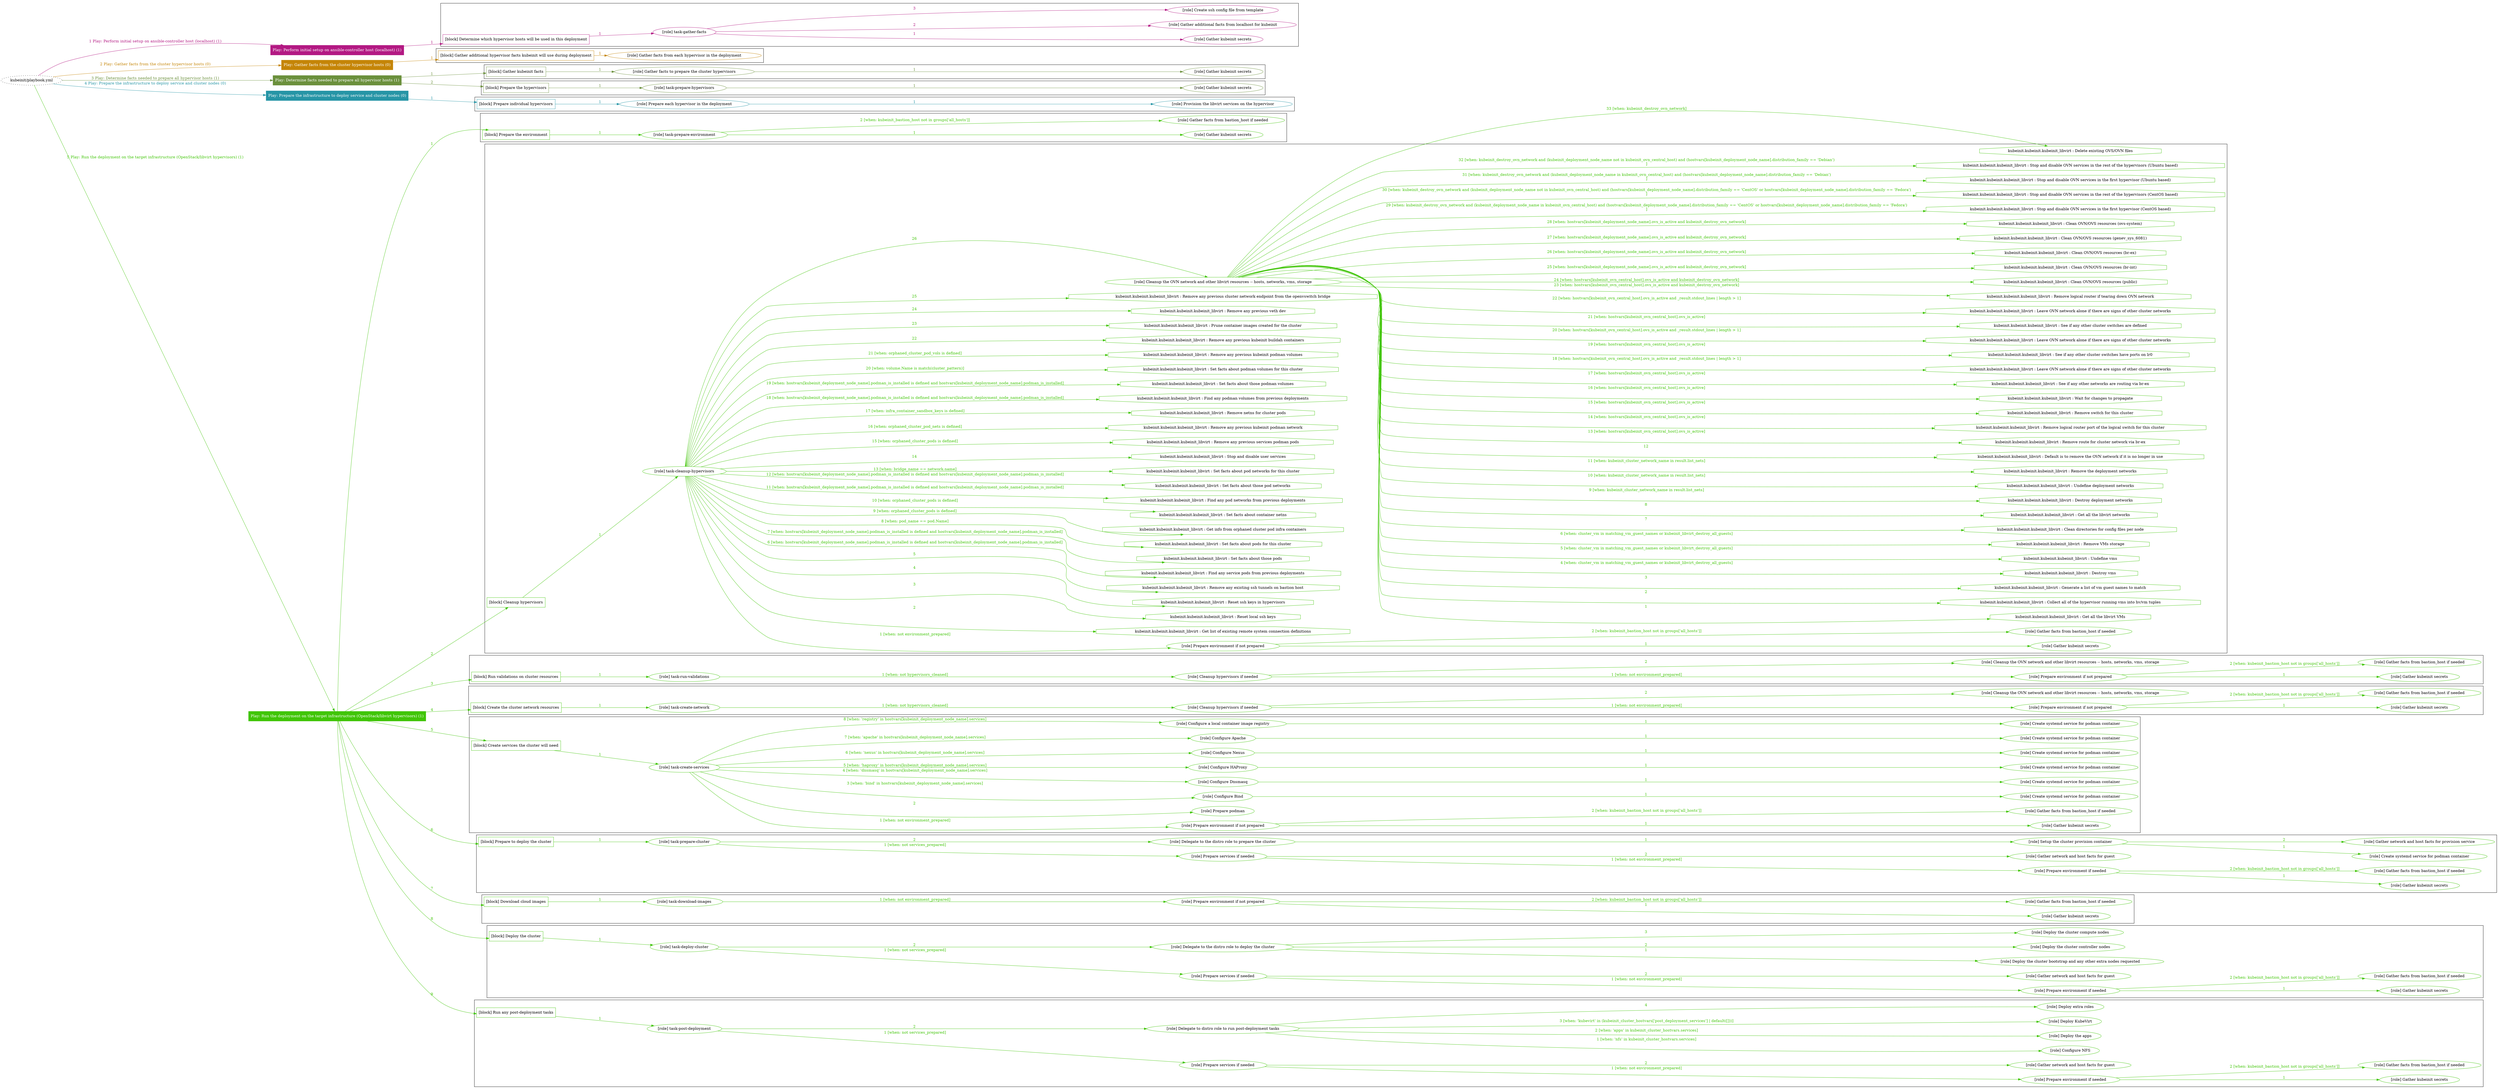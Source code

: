 digraph {
	graph [concentrate=true ordering=in rankdir=LR ratio=fill]
	edge [esep=5 sep=10]
	"kubeinit/playbook.yml" [URL="/home/runner/work/kubeinit/kubeinit/kubeinit/playbook.yml" id=playbook_bf42606f style=dotted]
	"kubeinit/playbook.yml" -> play_7ac51364 [label="1 Play: Perform initial setup on ansible-controller host (localhost) (1)" color="#b31983" fontcolor="#b31983" id=edge_play_7ac51364 labeltooltip="1 Play: Perform initial setup on ansible-controller host (localhost) (1)" tooltip="1 Play: Perform initial setup on ansible-controller host (localhost) (1)"]
	subgraph "Play: Perform initial setup on ansible-controller host (localhost) (1)" {
		play_7ac51364 [label="Play: Perform initial setup on ansible-controller host (localhost) (1)" URL="/home/runner/work/kubeinit/kubeinit/kubeinit/playbook.yml" color="#b31983" fontcolor="#ffffff" id=play_7ac51364 shape=box style=filled tooltip=localhost]
		play_7ac51364 -> block_285aa0a0 [label=1 color="#b31983" fontcolor="#b31983" id=edge_block_285aa0a0 labeltooltip=1 tooltip=1]
		subgraph cluster_block_285aa0a0 {
			block_285aa0a0 [label="[block] Determine which hypervisor hosts will be used in this deployment" URL="/home/runner/work/kubeinit/kubeinit/kubeinit/playbook.yml" color="#b31983" id=block_285aa0a0 labeltooltip="Determine which hypervisor hosts will be used in this deployment" shape=box tooltip="Determine which hypervisor hosts will be used in this deployment"]
			block_285aa0a0 -> role_31bc42aa [label="1 " color="#b31983" fontcolor="#b31983" id=edge_role_31bc42aa labeltooltip="1 " tooltip="1 "]
			subgraph "task-gather-facts" {
				role_31bc42aa [label="[role] task-gather-facts" URL="/home/runner/work/kubeinit/kubeinit/kubeinit/playbook.yml" color="#b31983" id=role_31bc42aa tooltip="task-gather-facts"]
				role_31bc42aa -> role_ea6c4096 [label="1 " color="#b31983" fontcolor="#b31983" id=edge_role_ea6c4096 labeltooltip="1 " tooltip="1 "]
				subgraph "Gather kubeinit secrets" {
					role_ea6c4096 [label="[role] Gather kubeinit secrets" URL="/home/runner/.ansible/collections/ansible_collections/kubeinit/kubeinit/roles/kubeinit_prepare/tasks/build_hypervisors_group.yml" color="#b31983" id=role_ea6c4096 tooltip="Gather kubeinit secrets"]
				}
				role_31bc42aa -> role_45df2b30 [label="2 " color="#b31983" fontcolor="#b31983" id=edge_role_45df2b30 labeltooltip="2 " tooltip="2 "]
				subgraph "Gather additional facts from localhost for kubeinit" {
					role_45df2b30 [label="[role] Gather additional facts from localhost for kubeinit" URL="/home/runner/.ansible/collections/ansible_collections/kubeinit/kubeinit/roles/kubeinit_prepare/tasks/build_hypervisors_group.yml" color="#b31983" id=role_45df2b30 tooltip="Gather additional facts from localhost for kubeinit"]
				}
				role_31bc42aa -> role_65eb4ab3 [label="3 " color="#b31983" fontcolor="#b31983" id=edge_role_65eb4ab3 labeltooltip="3 " tooltip="3 "]
				subgraph "Create ssh config file from template" {
					role_65eb4ab3 [label="[role] Create ssh config file from template" URL="/home/runner/.ansible/collections/ansible_collections/kubeinit/kubeinit/roles/kubeinit_prepare/tasks/build_hypervisors_group.yml" color="#b31983" id=role_65eb4ab3 tooltip="Create ssh config file from template"]
				}
			}
		}
	}
	"kubeinit/playbook.yml" -> play_d7d8698d [label="2 Play: Gather facts from the cluster hypervisor hosts (0)" color="#c58507" fontcolor="#c58507" id=edge_play_d7d8698d labeltooltip="2 Play: Gather facts from the cluster hypervisor hosts (0)" tooltip="2 Play: Gather facts from the cluster hypervisor hosts (0)"]
	subgraph "Play: Gather facts from the cluster hypervisor hosts (0)" {
		play_d7d8698d [label="Play: Gather facts from the cluster hypervisor hosts (0)" URL="/home/runner/work/kubeinit/kubeinit/kubeinit/playbook.yml" color="#c58507" fontcolor="#ffffff" id=play_d7d8698d shape=box style=filled tooltip="Play: Gather facts from the cluster hypervisor hosts (0)"]
		play_d7d8698d -> block_5da09191 [label=1 color="#c58507" fontcolor="#c58507" id=edge_block_5da09191 labeltooltip=1 tooltip=1]
		subgraph cluster_block_5da09191 {
			block_5da09191 [label="[block] Gather additional hypervisor facts kubeinit will use during deployment" URL="/home/runner/work/kubeinit/kubeinit/kubeinit/playbook.yml" color="#c58507" id=block_5da09191 labeltooltip="Gather additional hypervisor facts kubeinit will use during deployment" shape=box tooltip="Gather additional hypervisor facts kubeinit will use during deployment"]
			block_5da09191 -> role_aab624fe [label="1 " color="#c58507" fontcolor="#c58507" id=edge_role_aab624fe labeltooltip="1 " tooltip="1 "]
			subgraph "Gather facts from each hypervisor in the deployment" {
				role_aab624fe [label="[role] Gather facts from each hypervisor in the deployment" URL="/home/runner/work/kubeinit/kubeinit/kubeinit/playbook.yml" color="#c58507" id=role_aab624fe tooltip="Gather facts from each hypervisor in the deployment"]
			}
		}
	}
	"kubeinit/playbook.yml" -> play_a3bae493 [label="3 Play: Determine facts needed to prepare all hypervisor hosts (1)" color="#6b903c" fontcolor="#6b903c" id=edge_play_a3bae493 labeltooltip="3 Play: Determine facts needed to prepare all hypervisor hosts (1)" tooltip="3 Play: Determine facts needed to prepare all hypervisor hosts (1)"]
	subgraph "Play: Determine facts needed to prepare all hypervisor hosts (1)" {
		play_a3bae493 [label="Play: Determine facts needed to prepare all hypervisor hosts (1)" URL="/home/runner/work/kubeinit/kubeinit/kubeinit/playbook.yml" color="#6b903c" fontcolor="#ffffff" id=play_a3bae493 shape=box style=filled tooltip=localhost]
		play_a3bae493 -> block_a4d281ea [label=1 color="#6b903c" fontcolor="#6b903c" id=edge_block_a4d281ea labeltooltip=1 tooltip=1]
		subgraph cluster_block_a4d281ea {
			block_a4d281ea [label="[block] Gather kubeinit facts" URL="/home/runner/work/kubeinit/kubeinit/kubeinit/playbook.yml" color="#6b903c" id=block_a4d281ea labeltooltip="Gather kubeinit facts" shape=box tooltip="Gather kubeinit facts"]
			block_a4d281ea -> role_d3f39374 [label="1 " color="#6b903c" fontcolor="#6b903c" id=edge_role_d3f39374 labeltooltip="1 " tooltip="1 "]
			subgraph "Gather facts to prepare the cluster hypervisors" {
				role_d3f39374 [label="[role] Gather facts to prepare the cluster hypervisors" URL="/home/runner/work/kubeinit/kubeinit/kubeinit/playbook.yml" color="#6b903c" id=role_d3f39374 tooltip="Gather facts to prepare the cluster hypervisors"]
				role_d3f39374 -> role_90d249a1 [label="1 " color="#6b903c" fontcolor="#6b903c" id=edge_role_90d249a1 labeltooltip="1 " tooltip="1 "]
				subgraph "Gather kubeinit secrets" {
					role_90d249a1 [label="[role] Gather kubeinit secrets" URL="/home/runner/.ansible/collections/ansible_collections/kubeinit/kubeinit/roles/kubeinit_prepare/tasks/gather_kubeinit_facts.yml" color="#6b903c" id=role_90d249a1 tooltip="Gather kubeinit secrets"]
				}
			}
		}
		play_a3bae493 -> block_1ad029e6 [label=2 color="#6b903c" fontcolor="#6b903c" id=edge_block_1ad029e6 labeltooltip=2 tooltip=2]
		subgraph cluster_block_1ad029e6 {
			block_1ad029e6 [label="[block] Prepare the hypervisors" URL="/home/runner/work/kubeinit/kubeinit/kubeinit/playbook.yml" color="#6b903c" id=block_1ad029e6 labeltooltip="Prepare the hypervisors" shape=box tooltip="Prepare the hypervisors"]
			block_1ad029e6 -> role_a8707554 [label="1 " color="#6b903c" fontcolor="#6b903c" id=edge_role_a8707554 labeltooltip="1 " tooltip="1 "]
			subgraph "task-prepare-hypervisors" {
				role_a8707554 [label="[role] task-prepare-hypervisors" URL="/home/runner/work/kubeinit/kubeinit/kubeinit/playbook.yml" color="#6b903c" id=role_a8707554 tooltip="task-prepare-hypervisors"]
				role_a8707554 -> role_06033f12 [label="1 " color="#6b903c" fontcolor="#6b903c" id=edge_role_06033f12 labeltooltip="1 " tooltip="1 "]
				subgraph "Gather kubeinit secrets" {
					role_06033f12 [label="[role] Gather kubeinit secrets" URL="/home/runner/.ansible/collections/ansible_collections/kubeinit/kubeinit/roles/kubeinit_prepare/tasks/gather_kubeinit_facts.yml" color="#6b903c" id=role_06033f12 tooltip="Gather kubeinit secrets"]
				}
			}
		}
	}
	"kubeinit/playbook.yml" -> play_80d1f477 [label="4 Play: Prepare the infrastructure to deploy service and cluster nodes (0)" color="#2695a6" fontcolor="#2695a6" id=edge_play_80d1f477 labeltooltip="4 Play: Prepare the infrastructure to deploy service and cluster nodes (0)" tooltip="4 Play: Prepare the infrastructure to deploy service and cluster nodes (0)"]
	subgraph "Play: Prepare the infrastructure to deploy service and cluster nodes (0)" {
		play_80d1f477 [label="Play: Prepare the infrastructure to deploy service and cluster nodes (0)" URL="/home/runner/work/kubeinit/kubeinit/kubeinit/playbook.yml" color="#2695a6" fontcolor="#ffffff" id=play_80d1f477 shape=box style=filled tooltip="Play: Prepare the infrastructure to deploy service and cluster nodes (0)"]
		play_80d1f477 -> block_2c2cc085 [label=1 color="#2695a6" fontcolor="#2695a6" id=edge_block_2c2cc085 labeltooltip=1 tooltip=1]
		subgraph cluster_block_2c2cc085 {
			block_2c2cc085 [label="[block] Prepare individual hypervisors" URL="/home/runner/work/kubeinit/kubeinit/kubeinit/playbook.yml" color="#2695a6" id=block_2c2cc085 labeltooltip="Prepare individual hypervisors" shape=box tooltip="Prepare individual hypervisors"]
			block_2c2cc085 -> role_459a6724 [label="1 " color="#2695a6" fontcolor="#2695a6" id=edge_role_459a6724 labeltooltip="1 " tooltip="1 "]
			subgraph "Prepare each hypervisor in the deployment" {
				role_459a6724 [label="[role] Prepare each hypervisor in the deployment" URL="/home/runner/work/kubeinit/kubeinit/kubeinit/playbook.yml" color="#2695a6" id=role_459a6724 tooltip="Prepare each hypervisor in the deployment"]
				role_459a6724 -> role_c07a9ca3 [label="1 " color="#2695a6" fontcolor="#2695a6" id=edge_role_c07a9ca3 labeltooltip="1 " tooltip="1 "]
				subgraph "Provision the libvirt services on the hypervisor" {
					role_c07a9ca3 [label="[role] Provision the libvirt services on the hypervisor" URL="/home/runner/.ansible/collections/ansible_collections/kubeinit/kubeinit/roles/kubeinit_prepare/tasks/prepare_hypervisor.yml" color="#2695a6" id=role_c07a9ca3 tooltip="Provision the libvirt services on the hypervisor"]
				}
			}
		}
	}
	"kubeinit/playbook.yml" -> play_082b707d [label="5 Play: Run the deployment on the target infrastructure (OpenStack/libvirt hypervisors) (1)" color="#40c507" fontcolor="#40c507" id=edge_play_082b707d labeltooltip="5 Play: Run the deployment on the target infrastructure (OpenStack/libvirt hypervisors) (1)" tooltip="5 Play: Run the deployment on the target infrastructure (OpenStack/libvirt hypervisors) (1)"]
	subgraph "Play: Run the deployment on the target infrastructure (OpenStack/libvirt hypervisors) (1)" {
		play_082b707d [label="Play: Run the deployment on the target infrastructure (OpenStack/libvirt hypervisors) (1)" URL="/home/runner/work/kubeinit/kubeinit/kubeinit/playbook.yml" color="#40c507" fontcolor="#ffffff" id=play_082b707d shape=box style=filled tooltip=localhost]
		play_082b707d -> block_c2991407 [label=1 color="#40c507" fontcolor="#40c507" id=edge_block_c2991407 labeltooltip=1 tooltip=1]
		subgraph cluster_block_c2991407 {
			block_c2991407 [label="[block] Prepare the environment" URL="/home/runner/work/kubeinit/kubeinit/kubeinit/playbook.yml" color="#40c507" id=block_c2991407 labeltooltip="Prepare the environment" shape=box tooltip="Prepare the environment"]
			block_c2991407 -> role_3bf20c93 [label="1 " color="#40c507" fontcolor="#40c507" id=edge_role_3bf20c93 labeltooltip="1 " tooltip="1 "]
			subgraph "task-prepare-environment" {
				role_3bf20c93 [label="[role] task-prepare-environment" URL="/home/runner/work/kubeinit/kubeinit/kubeinit/playbook.yml" color="#40c507" id=role_3bf20c93 tooltip="task-prepare-environment"]
				role_3bf20c93 -> role_e78cc0b4 [label="1 " color="#40c507" fontcolor="#40c507" id=edge_role_e78cc0b4 labeltooltip="1 " tooltip="1 "]
				subgraph "Gather kubeinit secrets" {
					role_e78cc0b4 [label="[role] Gather kubeinit secrets" URL="/home/runner/.ansible/collections/ansible_collections/kubeinit/kubeinit/roles/kubeinit_prepare/tasks/gather_kubeinit_facts.yml" color="#40c507" id=role_e78cc0b4 tooltip="Gather kubeinit secrets"]
				}
				role_3bf20c93 -> role_7c779a5c [label="2 [when: kubeinit_bastion_host not in groups['all_hosts']]" color="#40c507" fontcolor="#40c507" id=edge_role_7c779a5c labeltooltip="2 [when: kubeinit_bastion_host not in groups['all_hosts']]" tooltip="2 [when: kubeinit_bastion_host not in groups['all_hosts']]"]
				subgraph "Gather facts from bastion_host if needed" {
					role_7c779a5c [label="[role] Gather facts from bastion_host if needed" URL="/home/runner/.ansible/collections/ansible_collections/kubeinit/kubeinit/roles/kubeinit_prepare/tasks/main.yml" color="#40c507" id=role_7c779a5c tooltip="Gather facts from bastion_host if needed"]
				}
			}
		}
		play_082b707d -> block_6bcbfde0 [label=2 color="#40c507" fontcolor="#40c507" id=edge_block_6bcbfde0 labeltooltip=2 tooltip=2]
		subgraph cluster_block_6bcbfde0 {
			block_6bcbfde0 [label="[block] Cleanup hypervisors" URL="/home/runner/work/kubeinit/kubeinit/kubeinit/playbook.yml" color="#40c507" id=block_6bcbfde0 labeltooltip="Cleanup hypervisors" shape=box tooltip="Cleanup hypervisors"]
			block_6bcbfde0 -> role_feb900e8 [label="1 " color="#40c507" fontcolor="#40c507" id=edge_role_feb900e8 labeltooltip="1 " tooltip="1 "]
			subgraph "task-cleanup-hypervisors" {
				role_feb900e8 [label="[role] task-cleanup-hypervisors" URL="/home/runner/work/kubeinit/kubeinit/kubeinit/playbook.yml" color="#40c507" id=role_feb900e8 tooltip="task-cleanup-hypervisors"]
				role_feb900e8 -> role_4d65dca4 [label="1 [when: not environment_prepared]" color="#40c507" fontcolor="#40c507" id=edge_role_4d65dca4 labeltooltip="1 [when: not environment_prepared]" tooltip="1 [when: not environment_prepared]"]
				subgraph "Prepare environment if not prepared" {
					role_4d65dca4 [label="[role] Prepare environment if not prepared" URL="/home/runner/.ansible/collections/ansible_collections/kubeinit/kubeinit/roles/kubeinit_libvirt/tasks/cleanup_hypervisors.yml" color="#40c507" id=role_4d65dca4 tooltip="Prepare environment if not prepared"]
					role_4d65dca4 -> role_67383613 [label="1 " color="#40c507" fontcolor="#40c507" id=edge_role_67383613 labeltooltip="1 " tooltip="1 "]
					subgraph "Gather kubeinit secrets" {
						role_67383613 [label="[role] Gather kubeinit secrets" URL="/home/runner/.ansible/collections/ansible_collections/kubeinit/kubeinit/roles/kubeinit_prepare/tasks/gather_kubeinit_facts.yml" color="#40c507" id=role_67383613 tooltip="Gather kubeinit secrets"]
					}
					role_4d65dca4 -> role_ef9dd8ce [label="2 [when: kubeinit_bastion_host not in groups['all_hosts']]" color="#40c507" fontcolor="#40c507" id=edge_role_ef9dd8ce labeltooltip="2 [when: kubeinit_bastion_host not in groups['all_hosts']]" tooltip="2 [when: kubeinit_bastion_host not in groups['all_hosts']]"]
					subgraph "Gather facts from bastion_host if needed" {
						role_ef9dd8ce [label="[role] Gather facts from bastion_host if needed" URL="/home/runner/.ansible/collections/ansible_collections/kubeinit/kubeinit/roles/kubeinit_prepare/tasks/main.yml" color="#40c507" id=role_ef9dd8ce tooltip="Gather facts from bastion_host if needed"]
					}
				}
				task_184dbd34 [label="kubeinit.kubeinit.kubeinit_libvirt : Get list of existing remote system connection definitions" URL="/home/runner/.ansible/collections/ansible_collections/kubeinit/kubeinit/roles/kubeinit_libvirt/tasks/cleanup_hypervisors.yml" color="#40c507" id=task_184dbd34 shape=octagon tooltip="kubeinit.kubeinit.kubeinit_libvirt : Get list of existing remote system connection definitions"]
				role_feb900e8 -> task_184dbd34 [label="2 " color="#40c507" fontcolor="#40c507" id=edge_task_184dbd34 labeltooltip="2 " tooltip="2 "]
				task_d81bb743 [label="kubeinit.kubeinit.kubeinit_libvirt : Reset local ssh keys" URL="/home/runner/.ansible/collections/ansible_collections/kubeinit/kubeinit/roles/kubeinit_libvirt/tasks/cleanup_hypervisors.yml" color="#40c507" id=task_d81bb743 shape=octagon tooltip="kubeinit.kubeinit.kubeinit_libvirt : Reset local ssh keys"]
				role_feb900e8 -> task_d81bb743 [label="3 " color="#40c507" fontcolor="#40c507" id=edge_task_d81bb743 labeltooltip="3 " tooltip="3 "]
				task_90899a02 [label="kubeinit.kubeinit.kubeinit_libvirt : Reset ssh keys in hypervisors" URL="/home/runner/.ansible/collections/ansible_collections/kubeinit/kubeinit/roles/kubeinit_libvirt/tasks/cleanup_hypervisors.yml" color="#40c507" id=task_90899a02 shape=octagon tooltip="kubeinit.kubeinit.kubeinit_libvirt : Reset ssh keys in hypervisors"]
				role_feb900e8 -> task_90899a02 [label="4 " color="#40c507" fontcolor="#40c507" id=edge_task_90899a02 labeltooltip="4 " tooltip="4 "]
				task_9362af49 [label="kubeinit.kubeinit.kubeinit_libvirt : Remove any existing ssh tunnels on bastion host" URL="/home/runner/.ansible/collections/ansible_collections/kubeinit/kubeinit/roles/kubeinit_libvirt/tasks/cleanup_hypervisors.yml" color="#40c507" id=task_9362af49 shape=octagon tooltip="kubeinit.kubeinit.kubeinit_libvirt : Remove any existing ssh tunnels on bastion host"]
				role_feb900e8 -> task_9362af49 [label="5 " color="#40c507" fontcolor="#40c507" id=edge_task_9362af49 labeltooltip="5 " tooltip="5 "]
				task_48d99975 [label="kubeinit.kubeinit.kubeinit_libvirt : Find any service pods from previous deployments" URL="/home/runner/.ansible/collections/ansible_collections/kubeinit/kubeinit/roles/kubeinit_libvirt/tasks/cleanup_hypervisors.yml" color="#40c507" id=task_48d99975 shape=octagon tooltip="kubeinit.kubeinit.kubeinit_libvirt : Find any service pods from previous deployments"]
				role_feb900e8 -> task_48d99975 [label="6 [when: hostvars[kubeinit_deployment_node_name].podman_is_installed is defined and hostvars[kubeinit_deployment_node_name].podman_is_installed]" color="#40c507" fontcolor="#40c507" id=edge_task_48d99975 labeltooltip="6 [when: hostvars[kubeinit_deployment_node_name].podman_is_installed is defined and hostvars[kubeinit_deployment_node_name].podman_is_installed]" tooltip="6 [when: hostvars[kubeinit_deployment_node_name].podman_is_installed is defined and hostvars[kubeinit_deployment_node_name].podman_is_installed]"]
				task_f1963e73 [label="kubeinit.kubeinit.kubeinit_libvirt : Set facts about those pods" URL="/home/runner/.ansible/collections/ansible_collections/kubeinit/kubeinit/roles/kubeinit_libvirt/tasks/cleanup_hypervisors.yml" color="#40c507" id=task_f1963e73 shape=octagon tooltip="kubeinit.kubeinit.kubeinit_libvirt : Set facts about those pods"]
				role_feb900e8 -> task_f1963e73 [label="7 [when: hostvars[kubeinit_deployment_node_name].podman_is_installed is defined and hostvars[kubeinit_deployment_node_name].podman_is_installed]" color="#40c507" fontcolor="#40c507" id=edge_task_f1963e73 labeltooltip="7 [when: hostvars[kubeinit_deployment_node_name].podman_is_installed is defined and hostvars[kubeinit_deployment_node_name].podman_is_installed]" tooltip="7 [when: hostvars[kubeinit_deployment_node_name].podman_is_installed is defined and hostvars[kubeinit_deployment_node_name].podman_is_installed]"]
				task_5d6b25b3 [label="kubeinit.kubeinit.kubeinit_libvirt : Set facts about pods for this cluster" URL="/home/runner/.ansible/collections/ansible_collections/kubeinit/kubeinit/roles/kubeinit_libvirt/tasks/cleanup_hypervisors.yml" color="#40c507" id=task_5d6b25b3 shape=octagon tooltip="kubeinit.kubeinit.kubeinit_libvirt : Set facts about pods for this cluster"]
				role_feb900e8 -> task_5d6b25b3 [label="8 [when: pod_name == pod.Name]" color="#40c507" fontcolor="#40c507" id=edge_task_5d6b25b3 labeltooltip="8 [when: pod_name == pod.Name]" tooltip="8 [when: pod_name == pod.Name]"]
				task_589499fc [label="kubeinit.kubeinit.kubeinit_libvirt : Get info from orphaned cluster pod infra containers" URL="/home/runner/.ansible/collections/ansible_collections/kubeinit/kubeinit/roles/kubeinit_libvirt/tasks/cleanup_hypervisors.yml" color="#40c507" id=task_589499fc shape=octagon tooltip="kubeinit.kubeinit.kubeinit_libvirt : Get info from orphaned cluster pod infra containers"]
				role_feb900e8 -> task_589499fc [label="9 [when: orphaned_cluster_pods is defined]" color="#40c507" fontcolor="#40c507" id=edge_task_589499fc labeltooltip="9 [when: orphaned_cluster_pods is defined]" tooltip="9 [when: orphaned_cluster_pods is defined]"]
				task_fa88d48b [label="kubeinit.kubeinit.kubeinit_libvirt : Set facts about container netns" URL="/home/runner/.ansible/collections/ansible_collections/kubeinit/kubeinit/roles/kubeinit_libvirt/tasks/cleanup_hypervisors.yml" color="#40c507" id=task_fa88d48b shape=octagon tooltip="kubeinit.kubeinit.kubeinit_libvirt : Set facts about container netns"]
				role_feb900e8 -> task_fa88d48b [label="10 [when: orphaned_cluster_pods is defined]" color="#40c507" fontcolor="#40c507" id=edge_task_fa88d48b labeltooltip="10 [when: orphaned_cluster_pods is defined]" tooltip="10 [when: orphaned_cluster_pods is defined]"]
				task_955d799e [label="kubeinit.kubeinit.kubeinit_libvirt : Find any pod networks from previous deployments" URL="/home/runner/.ansible/collections/ansible_collections/kubeinit/kubeinit/roles/kubeinit_libvirt/tasks/cleanup_hypervisors.yml" color="#40c507" id=task_955d799e shape=octagon tooltip="kubeinit.kubeinit.kubeinit_libvirt : Find any pod networks from previous deployments"]
				role_feb900e8 -> task_955d799e [label="11 [when: hostvars[kubeinit_deployment_node_name].podman_is_installed is defined and hostvars[kubeinit_deployment_node_name].podman_is_installed]" color="#40c507" fontcolor="#40c507" id=edge_task_955d799e labeltooltip="11 [when: hostvars[kubeinit_deployment_node_name].podman_is_installed is defined and hostvars[kubeinit_deployment_node_name].podman_is_installed]" tooltip="11 [when: hostvars[kubeinit_deployment_node_name].podman_is_installed is defined and hostvars[kubeinit_deployment_node_name].podman_is_installed]"]
				task_cbc55e3d [label="kubeinit.kubeinit.kubeinit_libvirt : Set facts about those pod networks" URL="/home/runner/.ansible/collections/ansible_collections/kubeinit/kubeinit/roles/kubeinit_libvirt/tasks/cleanup_hypervisors.yml" color="#40c507" id=task_cbc55e3d shape=octagon tooltip="kubeinit.kubeinit.kubeinit_libvirt : Set facts about those pod networks"]
				role_feb900e8 -> task_cbc55e3d [label="12 [when: hostvars[kubeinit_deployment_node_name].podman_is_installed is defined and hostvars[kubeinit_deployment_node_name].podman_is_installed]" color="#40c507" fontcolor="#40c507" id=edge_task_cbc55e3d labeltooltip="12 [when: hostvars[kubeinit_deployment_node_name].podman_is_installed is defined and hostvars[kubeinit_deployment_node_name].podman_is_installed]" tooltip="12 [when: hostvars[kubeinit_deployment_node_name].podman_is_installed is defined and hostvars[kubeinit_deployment_node_name].podman_is_installed]"]
				task_d598ffe3 [label="kubeinit.kubeinit.kubeinit_libvirt : Set facts about pod networks for this cluster" URL="/home/runner/.ansible/collections/ansible_collections/kubeinit/kubeinit/roles/kubeinit_libvirt/tasks/cleanup_hypervisors.yml" color="#40c507" id=task_d598ffe3 shape=octagon tooltip="kubeinit.kubeinit.kubeinit_libvirt : Set facts about pod networks for this cluster"]
				role_feb900e8 -> task_d598ffe3 [label="13 [when: bridge_name == network.name]" color="#40c507" fontcolor="#40c507" id=edge_task_d598ffe3 labeltooltip="13 [when: bridge_name == network.name]" tooltip="13 [when: bridge_name == network.name]"]
				task_6e2dd5ac [label="kubeinit.kubeinit.kubeinit_libvirt : Stop and disable user services" URL="/home/runner/.ansible/collections/ansible_collections/kubeinit/kubeinit/roles/kubeinit_libvirt/tasks/cleanup_hypervisors.yml" color="#40c507" id=task_6e2dd5ac shape=octagon tooltip="kubeinit.kubeinit.kubeinit_libvirt : Stop and disable user services"]
				role_feb900e8 -> task_6e2dd5ac [label="14 " color="#40c507" fontcolor="#40c507" id=edge_task_6e2dd5ac labeltooltip="14 " tooltip="14 "]
				task_533e4518 [label="kubeinit.kubeinit.kubeinit_libvirt : Remove any previous services podman pods" URL="/home/runner/.ansible/collections/ansible_collections/kubeinit/kubeinit/roles/kubeinit_libvirt/tasks/cleanup_hypervisors.yml" color="#40c507" id=task_533e4518 shape=octagon tooltip="kubeinit.kubeinit.kubeinit_libvirt : Remove any previous services podman pods"]
				role_feb900e8 -> task_533e4518 [label="15 [when: orphaned_cluster_pods is defined]" color="#40c507" fontcolor="#40c507" id=edge_task_533e4518 labeltooltip="15 [when: orphaned_cluster_pods is defined]" tooltip="15 [when: orphaned_cluster_pods is defined]"]
				task_d6e01e36 [label="kubeinit.kubeinit.kubeinit_libvirt : Remove any previous kubeinit podman network" URL="/home/runner/.ansible/collections/ansible_collections/kubeinit/kubeinit/roles/kubeinit_libvirt/tasks/cleanup_hypervisors.yml" color="#40c507" id=task_d6e01e36 shape=octagon tooltip="kubeinit.kubeinit.kubeinit_libvirt : Remove any previous kubeinit podman network"]
				role_feb900e8 -> task_d6e01e36 [label="16 [when: orphaned_cluster_pod_nets is defined]" color="#40c507" fontcolor="#40c507" id=edge_task_d6e01e36 labeltooltip="16 [when: orphaned_cluster_pod_nets is defined]" tooltip="16 [when: orphaned_cluster_pod_nets is defined]"]
				task_aa6a7d34 [label="kubeinit.kubeinit.kubeinit_libvirt : Remove netns for cluster pods" URL="/home/runner/.ansible/collections/ansible_collections/kubeinit/kubeinit/roles/kubeinit_libvirt/tasks/cleanup_hypervisors.yml" color="#40c507" id=task_aa6a7d34 shape=octagon tooltip="kubeinit.kubeinit.kubeinit_libvirt : Remove netns for cluster pods"]
				role_feb900e8 -> task_aa6a7d34 [label="17 [when: infra_container_sandbox_keys is defined]" color="#40c507" fontcolor="#40c507" id=edge_task_aa6a7d34 labeltooltip="17 [when: infra_container_sandbox_keys is defined]" tooltip="17 [when: infra_container_sandbox_keys is defined]"]
				task_a3c620fb [label="kubeinit.kubeinit.kubeinit_libvirt : Find any podman volumes from previous deployments" URL="/home/runner/.ansible/collections/ansible_collections/kubeinit/kubeinit/roles/kubeinit_libvirt/tasks/cleanup_hypervisors.yml" color="#40c507" id=task_a3c620fb shape=octagon tooltip="kubeinit.kubeinit.kubeinit_libvirt : Find any podman volumes from previous deployments"]
				role_feb900e8 -> task_a3c620fb [label="18 [when: hostvars[kubeinit_deployment_node_name].podman_is_installed is defined and hostvars[kubeinit_deployment_node_name].podman_is_installed]" color="#40c507" fontcolor="#40c507" id=edge_task_a3c620fb labeltooltip="18 [when: hostvars[kubeinit_deployment_node_name].podman_is_installed is defined and hostvars[kubeinit_deployment_node_name].podman_is_installed]" tooltip="18 [when: hostvars[kubeinit_deployment_node_name].podman_is_installed is defined and hostvars[kubeinit_deployment_node_name].podman_is_installed]"]
				task_9f34f4ec [label="kubeinit.kubeinit.kubeinit_libvirt : Set facts about those podman volumes" URL="/home/runner/.ansible/collections/ansible_collections/kubeinit/kubeinit/roles/kubeinit_libvirt/tasks/cleanup_hypervisors.yml" color="#40c507" id=task_9f34f4ec shape=octagon tooltip="kubeinit.kubeinit.kubeinit_libvirt : Set facts about those podman volumes"]
				role_feb900e8 -> task_9f34f4ec [label="19 [when: hostvars[kubeinit_deployment_node_name].podman_is_installed is defined and hostvars[kubeinit_deployment_node_name].podman_is_installed]" color="#40c507" fontcolor="#40c507" id=edge_task_9f34f4ec labeltooltip="19 [when: hostvars[kubeinit_deployment_node_name].podman_is_installed is defined and hostvars[kubeinit_deployment_node_name].podman_is_installed]" tooltip="19 [when: hostvars[kubeinit_deployment_node_name].podman_is_installed is defined and hostvars[kubeinit_deployment_node_name].podman_is_installed]"]
				task_a89dc451 [label="kubeinit.kubeinit.kubeinit_libvirt : Set facts about podman volumes for this cluster" URL="/home/runner/.ansible/collections/ansible_collections/kubeinit/kubeinit/roles/kubeinit_libvirt/tasks/cleanup_hypervisors.yml" color="#40c507" id=task_a89dc451 shape=octagon tooltip="kubeinit.kubeinit.kubeinit_libvirt : Set facts about podman volumes for this cluster"]
				role_feb900e8 -> task_a89dc451 [label="20 [when: volume.Name is match(cluster_pattern)]" color="#40c507" fontcolor="#40c507" id=edge_task_a89dc451 labeltooltip="20 [when: volume.Name is match(cluster_pattern)]" tooltip="20 [when: volume.Name is match(cluster_pattern)]"]
				task_3ceaf146 [label="kubeinit.kubeinit.kubeinit_libvirt : Remove any previous kubeinit podman volumes" URL="/home/runner/.ansible/collections/ansible_collections/kubeinit/kubeinit/roles/kubeinit_libvirt/tasks/cleanup_hypervisors.yml" color="#40c507" id=task_3ceaf146 shape=octagon tooltip="kubeinit.kubeinit.kubeinit_libvirt : Remove any previous kubeinit podman volumes"]
				role_feb900e8 -> task_3ceaf146 [label="21 [when: orphaned_cluster_pod_vols is defined]" color="#40c507" fontcolor="#40c507" id=edge_task_3ceaf146 labeltooltip="21 [when: orphaned_cluster_pod_vols is defined]" tooltip="21 [when: orphaned_cluster_pod_vols is defined]"]
				task_9b306f02 [label="kubeinit.kubeinit.kubeinit_libvirt : Remove any previous kubeinit buildah containers" URL="/home/runner/.ansible/collections/ansible_collections/kubeinit/kubeinit/roles/kubeinit_libvirt/tasks/cleanup_hypervisors.yml" color="#40c507" id=task_9b306f02 shape=octagon tooltip="kubeinit.kubeinit.kubeinit_libvirt : Remove any previous kubeinit buildah containers"]
				role_feb900e8 -> task_9b306f02 [label="22 " color="#40c507" fontcolor="#40c507" id=edge_task_9b306f02 labeltooltip="22 " tooltip="22 "]
				task_3789d0c5 [label="kubeinit.kubeinit.kubeinit_libvirt : Prune container images created for the cluster" URL="/home/runner/.ansible/collections/ansible_collections/kubeinit/kubeinit/roles/kubeinit_libvirt/tasks/cleanup_hypervisors.yml" color="#40c507" id=task_3789d0c5 shape=octagon tooltip="kubeinit.kubeinit.kubeinit_libvirt : Prune container images created for the cluster"]
				role_feb900e8 -> task_3789d0c5 [label="23 " color="#40c507" fontcolor="#40c507" id=edge_task_3789d0c5 labeltooltip="23 " tooltip="23 "]
				task_1b4b0d6a [label="kubeinit.kubeinit.kubeinit_libvirt : Remove any previous veth dev" URL="/home/runner/.ansible/collections/ansible_collections/kubeinit/kubeinit/roles/kubeinit_libvirt/tasks/cleanup_hypervisors.yml" color="#40c507" id=task_1b4b0d6a shape=octagon tooltip="kubeinit.kubeinit.kubeinit_libvirt : Remove any previous veth dev"]
				role_feb900e8 -> task_1b4b0d6a [label="24 " color="#40c507" fontcolor="#40c507" id=edge_task_1b4b0d6a labeltooltip="24 " tooltip="24 "]
				task_9dd0a776 [label="kubeinit.kubeinit.kubeinit_libvirt : Remove any previous cluster network endpoint from the openvswitch bridge" URL="/home/runner/.ansible/collections/ansible_collections/kubeinit/kubeinit/roles/kubeinit_libvirt/tasks/cleanup_hypervisors.yml" color="#40c507" id=task_9dd0a776 shape=octagon tooltip="kubeinit.kubeinit.kubeinit_libvirt : Remove any previous cluster network endpoint from the openvswitch bridge"]
				role_feb900e8 -> task_9dd0a776 [label="25 " color="#40c507" fontcolor="#40c507" id=edge_task_9dd0a776 labeltooltip="25 " tooltip="25 "]
				role_feb900e8 -> role_6d20d2ce [label="26 " color="#40c507" fontcolor="#40c507" id=edge_role_6d20d2ce labeltooltip="26 " tooltip="26 "]
				subgraph "Cleanup the OVN network and other libvirt resources -- hosts, networks, vms, storage" {
					role_6d20d2ce [label="[role] Cleanup the OVN network and other libvirt resources -- hosts, networks, vms, storage" URL="/home/runner/.ansible/collections/ansible_collections/kubeinit/kubeinit/roles/kubeinit_libvirt/tasks/cleanup_hypervisors.yml" color="#40c507" id=role_6d20d2ce tooltip="Cleanup the OVN network and other libvirt resources -- hosts, networks, vms, storage"]
					task_663380c9 [label="kubeinit.kubeinit.kubeinit_libvirt : Get all the libvirt VMs" URL="/home/runner/.ansible/collections/ansible_collections/kubeinit/kubeinit/roles/kubeinit_libvirt/tasks/cleanup_libvirt.yml" color="#40c507" id=task_663380c9 shape=octagon tooltip="kubeinit.kubeinit.kubeinit_libvirt : Get all the libvirt VMs"]
					role_6d20d2ce -> task_663380c9 [label="1 " color="#40c507" fontcolor="#40c507" id=edge_task_663380c9 labeltooltip="1 " tooltip="1 "]
					task_72eb76ea [label="kubeinit.kubeinit.kubeinit_libvirt : Collect all of the hypervisor running vms into hv/vm tuples" URL="/home/runner/.ansible/collections/ansible_collections/kubeinit/kubeinit/roles/kubeinit_libvirt/tasks/cleanup_libvirt.yml" color="#40c507" id=task_72eb76ea shape=octagon tooltip="kubeinit.kubeinit.kubeinit_libvirt : Collect all of the hypervisor running vms into hv/vm tuples"]
					role_6d20d2ce -> task_72eb76ea [label="2 " color="#40c507" fontcolor="#40c507" id=edge_task_72eb76ea labeltooltip="2 " tooltip="2 "]
					task_431f9e12 [label="kubeinit.kubeinit.kubeinit_libvirt : Generate a list of vm guest names to match" URL="/home/runner/.ansible/collections/ansible_collections/kubeinit/kubeinit/roles/kubeinit_libvirt/tasks/cleanup_libvirt.yml" color="#40c507" id=task_431f9e12 shape=octagon tooltip="kubeinit.kubeinit.kubeinit_libvirt : Generate a list of vm guest names to match"]
					role_6d20d2ce -> task_431f9e12 [label="3 " color="#40c507" fontcolor="#40c507" id=edge_task_431f9e12 labeltooltip="3 " tooltip="3 "]
					task_d0515de1 [label="kubeinit.kubeinit.kubeinit_libvirt : Destroy vms" URL="/home/runner/.ansible/collections/ansible_collections/kubeinit/kubeinit/roles/kubeinit_libvirt/tasks/cleanup_libvirt.yml" color="#40c507" id=task_d0515de1 shape=octagon tooltip="kubeinit.kubeinit.kubeinit_libvirt : Destroy vms"]
					role_6d20d2ce -> task_d0515de1 [label="4 [when: cluster_vm in matching_vm_guest_names or kubeinit_libvirt_destroy_all_guests]" color="#40c507" fontcolor="#40c507" id=edge_task_d0515de1 labeltooltip="4 [when: cluster_vm in matching_vm_guest_names or kubeinit_libvirt_destroy_all_guests]" tooltip="4 [when: cluster_vm in matching_vm_guest_names or kubeinit_libvirt_destroy_all_guests]"]
					task_a827ee90 [label="kubeinit.kubeinit.kubeinit_libvirt : Undefine vms" URL="/home/runner/.ansible/collections/ansible_collections/kubeinit/kubeinit/roles/kubeinit_libvirt/tasks/cleanup_libvirt.yml" color="#40c507" id=task_a827ee90 shape=octagon tooltip="kubeinit.kubeinit.kubeinit_libvirt : Undefine vms"]
					role_6d20d2ce -> task_a827ee90 [label="5 [when: cluster_vm in matching_vm_guest_names or kubeinit_libvirt_destroy_all_guests]" color="#40c507" fontcolor="#40c507" id=edge_task_a827ee90 labeltooltip="5 [when: cluster_vm in matching_vm_guest_names or kubeinit_libvirt_destroy_all_guests]" tooltip="5 [when: cluster_vm in matching_vm_guest_names or kubeinit_libvirt_destroy_all_guests]"]
					task_38942673 [label="kubeinit.kubeinit.kubeinit_libvirt : Remove VMs storage" URL="/home/runner/.ansible/collections/ansible_collections/kubeinit/kubeinit/roles/kubeinit_libvirt/tasks/cleanup_libvirt.yml" color="#40c507" id=task_38942673 shape=octagon tooltip="kubeinit.kubeinit.kubeinit_libvirt : Remove VMs storage"]
					role_6d20d2ce -> task_38942673 [label="6 [when: cluster_vm in matching_vm_guest_names or kubeinit_libvirt_destroy_all_guests]" color="#40c507" fontcolor="#40c507" id=edge_task_38942673 labeltooltip="6 [when: cluster_vm in matching_vm_guest_names or kubeinit_libvirt_destroy_all_guests]" tooltip="6 [when: cluster_vm in matching_vm_guest_names or kubeinit_libvirt_destroy_all_guests]"]
					task_5698a2c5 [label="kubeinit.kubeinit.kubeinit_libvirt : Clean directories for config files per node" URL="/home/runner/.ansible/collections/ansible_collections/kubeinit/kubeinit/roles/kubeinit_libvirt/tasks/cleanup_libvirt.yml" color="#40c507" id=task_5698a2c5 shape=octagon tooltip="kubeinit.kubeinit.kubeinit_libvirt : Clean directories for config files per node"]
					role_6d20d2ce -> task_5698a2c5 [label="7 " color="#40c507" fontcolor="#40c507" id=edge_task_5698a2c5 labeltooltip="7 " tooltip="7 "]
					task_8c6cf722 [label="kubeinit.kubeinit.kubeinit_libvirt : Get all the libvirt networks" URL="/home/runner/.ansible/collections/ansible_collections/kubeinit/kubeinit/roles/kubeinit_libvirt/tasks/cleanup_libvirt.yml" color="#40c507" id=task_8c6cf722 shape=octagon tooltip="kubeinit.kubeinit.kubeinit_libvirt : Get all the libvirt networks"]
					role_6d20d2ce -> task_8c6cf722 [label="8 " color="#40c507" fontcolor="#40c507" id=edge_task_8c6cf722 labeltooltip="8 " tooltip="8 "]
					task_2ec98712 [label="kubeinit.kubeinit.kubeinit_libvirt : Destroy deployment networks" URL="/home/runner/.ansible/collections/ansible_collections/kubeinit/kubeinit/roles/kubeinit_libvirt/tasks/cleanup_libvirt.yml" color="#40c507" id=task_2ec98712 shape=octagon tooltip="kubeinit.kubeinit.kubeinit_libvirt : Destroy deployment networks"]
					role_6d20d2ce -> task_2ec98712 [label="9 [when: kubeinit_cluster_network_name in result.list_nets]" color="#40c507" fontcolor="#40c507" id=edge_task_2ec98712 labeltooltip="9 [when: kubeinit_cluster_network_name in result.list_nets]" tooltip="9 [when: kubeinit_cluster_network_name in result.list_nets]"]
					task_fcb2b1c7 [label="kubeinit.kubeinit.kubeinit_libvirt : Undefine deployment networks" URL="/home/runner/.ansible/collections/ansible_collections/kubeinit/kubeinit/roles/kubeinit_libvirt/tasks/cleanup_libvirt.yml" color="#40c507" id=task_fcb2b1c7 shape=octagon tooltip="kubeinit.kubeinit.kubeinit_libvirt : Undefine deployment networks"]
					role_6d20d2ce -> task_fcb2b1c7 [label="10 [when: kubeinit_cluster_network_name in result.list_nets]" color="#40c507" fontcolor="#40c507" id=edge_task_fcb2b1c7 labeltooltip="10 [when: kubeinit_cluster_network_name in result.list_nets]" tooltip="10 [when: kubeinit_cluster_network_name in result.list_nets]"]
					task_4464b27a [label="kubeinit.kubeinit.kubeinit_libvirt : Remove the deployment networks" URL="/home/runner/.ansible/collections/ansible_collections/kubeinit/kubeinit/roles/kubeinit_libvirt/tasks/cleanup_libvirt.yml" color="#40c507" id=task_4464b27a shape=octagon tooltip="kubeinit.kubeinit.kubeinit_libvirt : Remove the deployment networks"]
					role_6d20d2ce -> task_4464b27a [label="11 [when: kubeinit_cluster_network_name in result.list_nets]" color="#40c507" fontcolor="#40c507" id=edge_task_4464b27a labeltooltip="11 [when: kubeinit_cluster_network_name in result.list_nets]" tooltip="11 [when: kubeinit_cluster_network_name in result.list_nets]"]
					task_522dfe21 [label="kubeinit.kubeinit.kubeinit_libvirt : Default is to remove the OVN network if it is no longer in use" URL="/home/runner/.ansible/collections/ansible_collections/kubeinit/kubeinit/roles/kubeinit_libvirt/tasks/cleanup_libvirt.yml" color="#40c507" id=task_522dfe21 shape=octagon tooltip="kubeinit.kubeinit.kubeinit_libvirt : Default is to remove the OVN network if it is no longer in use"]
					role_6d20d2ce -> task_522dfe21 [label="12 " color="#40c507" fontcolor="#40c507" id=edge_task_522dfe21 labeltooltip="12 " tooltip="12 "]
					task_85397e14 [label="kubeinit.kubeinit.kubeinit_libvirt : Remove route for cluster network via br-ex" URL="/home/runner/.ansible/collections/ansible_collections/kubeinit/kubeinit/roles/kubeinit_libvirt/tasks/cleanup_libvirt.yml" color="#40c507" id=task_85397e14 shape=octagon tooltip="kubeinit.kubeinit.kubeinit_libvirt : Remove route for cluster network via br-ex"]
					role_6d20d2ce -> task_85397e14 [label="13 [when: hostvars[kubeinit_ovn_central_host].ovs_is_active]" color="#40c507" fontcolor="#40c507" id=edge_task_85397e14 labeltooltip="13 [when: hostvars[kubeinit_ovn_central_host].ovs_is_active]" tooltip="13 [when: hostvars[kubeinit_ovn_central_host].ovs_is_active]"]
					task_2678bb8a [label="kubeinit.kubeinit.kubeinit_libvirt : Remove logical router port of the logical switch for this cluster" URL="/home/runner/.ansible/collections/ansible_collections/kubeinit/kubeinit/roles/kubeinit_libvirt/tasks/cleanup_libvirt.yml" color="#40c507" id=task_2678bb8a shape=octagon tooltip="kubeinit.kubeinit.kubeinit_libvirt : Remove logical router port of the logical switch for this cluster"]
					role_6d20d2ce -> task_2678bb8a [label="14 [when: hostvars[kubeinit_ovn_central_host].ovs_is_active]" color="#40c507" fontcolor="#40c507" id=edge_task_2678bb8a labeltooltip="14 [when: hostvars[kubeinit_ovn_central_host].ovs_is_active]" tooltip="14 [when: hostvars[kubeinit_ovn_central_host].ovs_is_active]"]
					task_0046f959 [label="kubeinit.kubeinit.kubeinit_libvirt : Remove switch for this cluster" URL="/home/runner/.ansible/collections/ansible_collections/kubeinit/kubeinit/roles/kubeinit_libvirt/tasks/cleanup_libvirt.yml" color="#40c507" id=task_0046f959 shape=octagon tooltip="kubeinit.kubeinit.kubeinit_libvirt : Remove switch for this cluster"]
					role_6d20d2ce -> task_0046f959 [label="15 [when: hostvars[kubeinit_ovn_central_host].ovs_is_active]" color="#40c507" fontcolor="#40c507" id=edge_task_0046f959 labeltooltip="15 [when: hostvars[kubeinit_ovn_central_host].ovs_is_active]" tooltip="15 [when: hostvars[kubeinit_ovn_central_host].ovs_is_active]"]
					task_33287249 [label="kubeinit.kubeinit.kubeinit_libvirt : Wait for changes to propagate" URL="/home/runner/.ansible/collections/ansible_collections/kubeinit/kubeinit/roles/kubeinit_libvirt/tasks/cleanup_libvirt.yml" color="#40c507" id=task_33287249 shape=octagon tooltip="kubeinit.kubeinit.kubeinit_libvirt : Wait for changes to propagate"]
					role_6d20d2ce -> task_33287249 [label="16 [when: hostvars[kubeinit_ovn_central_host].ovs_is_active]" color="#40c507" fontcolor="#40c507" id=edge_task_33287249 labeltooltip="16 [when: hostvars[kubeinit_ovn_central_host].ovs_is_active]" tooltip="16 [when: hostvars[kubeinit_ovn_central_host].ovs_is_active]"]
					task_3e8b255c [label="kubeinit.kubeinit.kubeinit_libvirt : See if any other networks are routing via br-ex" URL="/home/runner/.ansible/collections/ansible_collections/kubeinit/kubeinit/roles/kubeinit_libvirt/tasks/cleanup_libvirt.yml" color="#40c507" id=task_3e8b255c shape=octagon tooltip="kubeinit.kubeinit.kubeinit_libvirt : See if any other networks are routing via br-ex"]
					role_6d20d2ce -> task_3e8b255c [label="17 [when: hostvars[kubeinit_ovn_central_host].ovs_is_active]" color="#40c507" fontcolor="#40c507" id=edge_task_3e8b255c labeltooltip="17 [when: hostvars[kubeinit_ovn_central_host].ovs_is_active]" tooltip="17 [when: hostvars[kubeinit_ovn_central_host].ovs_is_active]"]
					task_3d9fee34 [label="kubeinit.kubeinit.kubeinit_libvirt : Leave OVN network alone if there are signs of other cluster networks" URL="/home/runner/.ansible/collections/ansible_collections/kubeinit/kubeinit/roles/kubeinit_libvirt/tasks/cleanup_libvirt.yml" color="#40c507" id=task_3d9fee34 shape=octagon tooltip="kubeinit.kubeinit.kubeinit_libvirt : Leave OVN network alone if there are signs of other cluster networks"]
					role_6d20d2ce -> task_3d9fee34 [label="18 [when: hostvars[kubeinit_ovn_central_host].ovs_is_active and _result.stdout_lines | length > 1]" color="#40c507" fontcolor="#40c507" id=edge_task_3d9fee34 labeltooltip="18 [when: hostvars[kubeinit_ovn_central_host].ovs_is_active and _result.stdout_lines | length > 1]" tooltip="18 [when: hostvars[kubeinit_ovn_central_host].ovs_is_active and _result.stdout_lines | length > 1]"]
					task_5ce385a5 [label="kubeinit.kubeinit.kubeinit_libvirt : See if any other cluster switches have ports on lr0" URL="/home/runner/.ansible/collections/ansible_collections/kubeinit/kubeinit/roles/kubeinit_libvirt/tasks/cleanup_libvirt.yml" color="#40c507" id=task_5ce385a5 shape=octagon tooltip="kubeinit.kubeinit.kubeinit_libvirt : See if any other cluster switches have ports on lr0"]
					role_6d20d2ce -> task_5ce385a5 [label="19 [when: hostvars[kubeinit_ovn_central_host].ovs_is_active]" color="#40c507" fontcolor="#40c507" id=edge_task_5ce385a5 labeltooltip="19 [when: hostvars[kubeinit_ovn_central_host].ovs_is_active]" tooltip="19 [when: hostvars[kubeinit_ovn_central_host].ovs_is_active]"]
					task_99211e01 [label="kubeinit.kubeinit.kubeinit_libvirt : Leave OVN network alone if there are signs of other cluster networks" URL="/home/runner/.ansible/collections/ansible_collections/kubeinit/kubeinit/roles/kubeinit_libvirt/tasks/cleanup_libvirt.yml" color="#40c507" id=task_99211e01 shape=octagon tooltip="kubeinit.kubeinit.kubeinit_libvirt : Leave OVN network alone if there are signs of other cluster networks"]
					role_6d20d2ce -> task_99211e01 [label="20 [when: hostvars[kubeinit_ovn_central_host].ovs_is_active and _result.stdout_lines | length > 1]" color="#40c507" fontcolor="#40c507" id=edge_task_99211e01 labeltooltip="20 [when: hostvars[kubeinit_ovn_central_host].ovs_is_active and _result.stdout_lines | length > 1]" tooltip="20 [when: hostvars[kubeinit_ovn_central_host].ovs_is_active and _result.stdout_lines | length > 1]"]
					task_c455f605 [label="kubeinit.kubeinit.kubeinit_libvirt : See if any other cluster switches are defined" URL="/home/runner/.ansible/collections/ansible_collections/kubeinit/kubeinit/roles/kubeinit_libvirt/tasks/cleanup_libvirt.yml" color="#40c507" id=task_c455f605 shape=octagon tooltip="kubeinit.kubeinit.kubeinit_libvirt : See if any other cluster switches are defined"]
					role_6d20d2ce -> task_c455f605 [label="21 [when: hostvars[kubeinit_ovn_central_host].ovs_is_active]" color="#40c507" fontcolor="#40c507" id=edge_task_c455f605 labeltooltip="21 [when: hostvars[kubeinit_ovn_central_host].ovs_is_active]" tooltip="21 [when: hostvars[kubeinit_ovn_central_host].ovs_is_active]"]
					task_0d37d6b7 [label="kubeinit.kubeinit.kubeinit_libvirt : Leave OVN network alone if there are signs of other cluster networks" URL="/home/runner/.ansible/collections/ansible_collections/kubeinit/kubeinit/roles/kubeinit_libvirt/tasks/cleanup_libvirt.yml" color="#40c507" id=task_0d37d6b7 shape=octagon tooltip="kubeinit.kubeinit.kubeinit_libvirt : Leave OVN network alone if there are signs of other cluster networks"]
					role_6d20d2ce -> task_0d37d6b7 [label="22 [when: hostvars[kubeinit_ovn_central_host].ovs_is_active and _result.stdout_lines | length > 1]" color="#40c507" fontcolor="#40c507" id=edge_task_0d37d6b7 labeltooltip="22 [when: hostvars[kubeinit_ovn_central_host].ovs_is_active and _result.stdout_lines | length > 1]" tooltip="22 [when: hostvars[kubeinit_ovn_central_host].ovs_is_active and _result.stdout_lines | length > 1]"]
					task_ee2451ca [label="kubeinit.kubeinit.kubeinit_libvirt : Remove logical router if tearing down OVN network" URL="/home/runner/.ansible/collections/ansible_collections/kubeinit/kubeinit/roles/kubeinit_libvirt/tasks/cleanup_libvirt.yml" color="#40c507" id=task_ee2451ca shape=octagon tooltip="kubeinit.kubeinit.kubeinit_libvirt : Remove logical router if tearing down OVN network"]
					role_6d20d2ce -> task_ee2451ca [label="23 [when: hostvars[kubeinit_ovn_central_host].ovs_is_active and kubeinit_destroy_ovn_network]" color="#40c507" fontcolor="#40c507" id=edge_task_ee2451ca labeltooltip="23 [when: hostvars[kubeinit_ovn_central_host].ovs_is_active and kubeinit_destroy_ovn_network]" tooltip="23 [when: hostvars[kubeinit_ovn_central_host].ovs_is_active and kubeinit_destroy_ovn_network]"]
					task_631d5b21 [label="kubeinit.kubeinit.kubeinit_libvirt : Clean OVN/OVS resources (public)" URL="/home/runner/.ansible/collections/ansible_collections/kubeinit/kubeinit/roles/kubeinit_libvirt/tasks/cleanup_libvirt.yml" color="#40c507" id=task_631d5b21 shape=octagon tooltip="kubeinit.kubeinit.kubeinit_libvirt : Clean OVN/OVS resources (public)"]
					role_6d20d2ce -> task_631d5b21 [label="24 [when: hostvars[kubeinit_ovn_central_host].ovs_is_active and kubeinit_destroy_ovn_network]" color="#40c507" fontcolor="#40c507" id=edge_task_631d5b21 labeltooltip="24 [when: hostvars[kubeinit_ovn_central_host].ovs_is_active and kubeinit_destroy_ovn_network]" tooltip="24 [when: hostvars[kubeinit_ovn_central_host].ovs_is_active and kubeinit_destroy_ovn_network]"]
					task_a2b16bde [label="kubeinit.kubeinit.kubeinit_libvirt : Clean OVN/OVS resources (br-int)" URL="/home/runner/.ansible/collections/ansible_collections/kubeinit/kubeinit/roles/kubeinit_libvirt/tasks/cleanup_libvirt.yml" color="#40c507" id=task_a2b16bde shape=octagon tooltip="kubeinit.kubeinit.kubeinit_libvirt : Clean OVN/OVS resources (br-int)"]
					role_6d20d2ce -> task_a2b16bde [label="25 [when: hostvars[kubeinit_deployment_node_name].ovs_is_active and kubeinit_destroy_ovn_network]" color="#40c507" fontcolor="#40c507" id=edge_task_a2b16bde labeltooltip="25 [when: hostvars[kubeinit_deployment_node_name].ovs_is_active and kubeinit_destroy_ovn_network]" tooltip="25 [when: hostvars[kubeinit_deployment_node_name].ovs_is_active and kubeinit_destroy_ovn_network]"]
					task_0f0ea481 [label="kubeinit.kubeinit.kubeinit_libvirt : Clean OVN/OVS resources (br-ex)" URL="/home/runner/.ansible/collections/ansible_collections/kubeinit/kubeinit/roles/kubeinit_libvirt/tasks/cleanup_libvirt.yml" color="#40c507" id=task_0f0ea481 shape=octagon tooltip="kubeinit.kubeinit.kubeinit_libvirt : Clean OVN/OVS resources (br-ex)"]
					role_6d20d2ce -> task_0f0ea481 [label="26 [when: hostvars[kubeinit_deployment_node_name].ovs_is_active and kubeinit_destroy_ovn_network]" color="#40c507" fontcolor="#40c507" id=edge_task_0f0ea481 labeltooltip="26 [when: hostvars[kubeinit_deployment_node_name].ovs_is_active and kubeinit_destroy_ovn_network]" tooltip="26 [when: hostvars[kubeinit_deployment_node_name].ovs_is_active and kubeinit_destroy_ovn_network]"]
					task_fd91845e [label="kubeinit.kubeinit.kubeinit_libvirt : Clean OVN/OVS resources (genev_sys_6081)" URL="/home/runner/.ansible/collections/ansible_collections/kubeinit/kubeinit/roles/kubeinit_libvirt/tasks/cleanup_libvirt.yml" color="#40c507" id=task_fd91845e shape=octagon tooltip="kubeinit.kubeinit.kubeinit_libvirt : Clean OVN/OVS resources (genev_sys_6081)"]
					role_6d20d2ce -> task_fd91845e [label="27 [when: hostvars[kubeinit_deployment_node_name].ovs_is_active and kubeinit_destroy_ovn_network]" color="#40c507" fontcolor="#40c507" id=edge_task_fd91845e labeltooltip="27 [when: hostvars[kubeinit_deployment_node_name].ovs_is_active and kubeinit_destroy_ovn_network]" tooltip="27 [when: hostvars[kubeinit_deployment_node_name].ovs_is_active and kubeinit_destroy_ovn_network]"]
					task_20768126 [label="kubeinit.kubeinit.kubeinit_libvirt : Clean OVN/OVS resources (ovs-system)" URL="/home/runner/.ansible/collections/ansible_collections/kubeinit/kubeinit/roles/kubeinit_libvirt/tasks/cleanup_libvirt.yml" color="#40c507" id=task_20768126 shape=octagon tooltip="kubeinit.kubeinit.kubeinit_libvirt : Clean OVN/OVS resources (ovs-system)"]
					role_6d20d2ce -> task_20768126 [label="28 [when: hostvars[kubeinit_deployment_node_name].ovs_is_active and kubeinit_destroy_ovn_network]" color="#40c507" fontcolor="#40c507" id=edge_task_20768126 labeltooltip="28 [when: hostvars[kubeinit_deployment_node_name].ovs_is_active and kubeinit_destroy_ovn_network]" tooltip="28 [when: hostvars[kubeinit_deployment_node_name].ovs_is_active and kubeinit_destroy_ovn_network]"]
					task_e6d3eb3f [label="kubeinit.kubeinit.kubeinit_libvirt : Stop and disable OVN services in the first hypervisor (CentOS based)" URL="/home/runner/.ansible/collections/ansible_collections/kubeinit/kubeinit/roles/kubeinit_libvirt/tasks/cleanup_libvirt.yml" color="#40c507" id=task_e6d3eb3f shape=octagon tooltip="kubeinit.kubeinit.kubeinit_libvirt : Stop and disable OVN services in the first hypervisor (CentOS based)"]
					role_6d20d2ce -> task_e6d3eb3f [label="29 [when: kubeinit_destroy_ovn_network and (kubeinit_deployment_node_name in kubeinit_ovn_central_host) and (hostvars[kubeinit_deployment_node_name].distribution_family == 'CentOS' or hostvars[kubeinit_deployment_node_name].distribution_family == 'Fedora')
]" color="#40c507" fontcolor="#40c507" id=edge_task_e6d3eb3f labeltooltip="29 [when: kubeinit_destroy_ovn_network and (kubeinit_deployment_node_name in kubeinit_ovn_central_host) and (hostvars[kubeinit_deployment_node_name].distribution_family == 'CentOS' or hostvars[kubeinit_deployment_node_name].distribution_family == 'Fedora')
]" tooltip="29 [when: kubeinit_destroy_ovn_network and (kubeinit_deployment_node_name in kubeinit_ovn_central_host) and (hostvars[kubeinit_deployment_node_name].distribution_family == 'CentOS' or hostvars[kubeinit_deployment_node_name].distribution_family == 'Fedora')
]"]
					task_87417ce4 [label="kubeinit.kubeinit.kubeinit_libvirt : Stop and disable OVN services in the rest of the hypervisors (CentOS based)" URL="/home/runner/.ansible/collections/ansible_collections/kubeinit/kubeinit/roles/kubeinit_libvirt/tasks/cleanup_libvirt.yml" color="#40c507" id=task_87417ce4 shape=octagon tooltip="kubeinit.kubeinit.kubeinit_libvirt : Stop and disable OVN services in the rest of the hypervisors (CentOS based)"]
					role_6d20d2ce -> task_87417ce4 [label="30 [when: kubeinit_destroy_ovn_network and (kubeinit_deployment_node_name not in kubeinit_ovn_central_host) and (hostvars[kubeinit_deployment_node_name].distribution_family == 'CentOS' or hostvars[kubeinit_deployment_node_name].distribution_family == 'Fedora')
]" color="#40c507" fontcolor="#40c507" id=edge_task_87417ce4 labeltooltip="30 [when: kubeinit_destroy_ovn_network and (kubeinit_deployment_node_name not in kubeinit_ovn_central_host) and (hostvars[kubeinit_deployment_node_name].distribution_family == 'CentOS' or hostvars[kubeinit_deployment_node_name].distribution_family == 'Fedora')
]" tooltip="30 [when: kubeinit_destroy_ovn_network and (kubeinit_deployment_node_name not in kubeinit_ovn_central_host) and (hostvars[kubeinit_deployment_node_name].distribution_family == 'CentOS' or hostvars[kubeinit_deployment_node_name].distribution_family == 'Fedora')
]"]
					task_d20fdeda [label="kubeinit.kubeinit.kubeinit_libvirt : Stop and disable OVN services in the first hypervisor (Ubuntu based)" URL="/home/runner/.ansible/collections/ansible_collections/kubeinit/kubeinit/roles/kubeinit_libvirt/tasks/cleanup_libvirt.yml" color="#40c507" id=task_d20fdeda shape=octagon tooltip="kubeinit.kubeinit.kubeinit_libvirt : Stop and disable OVN services in the first hypervisor (Ubuntu based)"]
					role_6d20d2ce -> task_d20fdeda [label="31 [when: kubeinit_destroy_ovn_network and (kubeinit_deployment_node_name in kubeinit_ovn_central_host) and (hostvars[kubeinit_deployment_node_name].distribution_family == 'Debian')
]" color="#40c507" fontcolor="#40c507" id=edge_task_d20fdeda labeltooltip="31 [when: kubeinit_destroy_ovn_network and (kubeinit_deployment_node_name in kubeinit_ovn_central_host) and (hostvars[kubeinit_deployment_node_name].distribution_family == 'Debian')
]" tooltip="31 [when: kubeinit_destroy_ovn_network and (kubeinit_deployment_node_name in kubeinit_ovn_central_host) and (hostvars[kubeinit_deployment_node_name].distribution_family == 'Debian')
]"]
					task_c4dd6143 [label="kubeinit.kubeinit.kubeinit_libvirt : Stop and disable OVN services in the rest of the hypervisors (Ubuntu based)" URL="/home/runner/.ansible/collections/ansible_collections/kubeinit/kubeinit/roles/kubeinit_libvirt/tasks/cleanup_libvirt.yml" color="#40c507" id=task_c4dd6143 shape=octagon tooltip="kubeinit.kubeinit.kubeinit_libvirt : Stop and disable OVN services in the rest of the hypervisors (Ubuntu based)"]
					role_6d20d2ce -> task_c4dd6143 [label="32 [when: kubeinit_destroy_ovn_network and (kubeinit_deployment_node_name not in kubeinit_ovn_central_host) and (hostvars[kubeinit_deployment_node_name].distribution_family == 'Debian')
]" color="#40c507" fontcolor="#40c507" id=edge_task_c4dd6143 labeltooltip="32 [when: kubeinit_destroy_ovn_network and (kubeinit_deployment_node_name not in kubeinit_ovn_central_host) and (hostvars[kubeinit_deployment_node_name].distribution_family == 'Debian')
]" tooltip="32 [when: kubeinit_destroy_ovn_network and (kubeinit_deployment_node_name not in kubeinit_ovn_central_host) and (hostvars[kubeinit_deployment_node_name].distribution_family == 'Debian')
]"]
					task_0d969e25 [label="kubeinit.kubeinit.kubeinit_libvirt : Delete existing OVS/OVN files" URL="/home/runner/.ansible/collections/ansible_collections/kubeinit/kubeinit/roles/kubeinit_libvirt/tasks/cleanup_libvirt.yml" color="#40c507" id=task_0d969e25 shape=octagon tooltip="kubeinit.kubeinit.kubeinit_libvirt : Delete existing OVS/OVN files"]
					role_6d20d2ce -> task_0d969e25 [label="33 [when: kubeinit_destroy_ovn_network]" color="#40c507" fontcolor="#40c507" id=edge_task_0d969e25 labeltooltip="33 [when: kubeinit_destroy_ovn_network]" tooltip="33 [when: kubeinit_destroy_ovn_network]"]
				}
			}
		}
		play_082b707d -> block_f2a28d98 [label=3 color="#40c507" fontcolor="#40c507" id=edge_block_f2a28d98 labeltooltip=3 tooltip=3]
		subgraph cluster_block_f2a28d98 {
			block_f2a28d98 [label="[block] Run validations on cluster resources" URL="/home/runner/work/kubeinit/kubeinit/kubeinit/playbook.yml" color="#40c507" id=block_f2a28d98 labeltooltip="Run validations on cluster resources" shape=box tooltip="Run validations on cluster resources"]
			block_f2a28d98 -> role_ce40234c [label="1 " color="#40c507" fontcolor="#40c507" id=edge_role_ce40234c labeltooltip="1 " tooltip="1 "]
			subgraph "task-run-validations" {
				role_ce40234c [label="[role] task-run-validations" URL="/home/runner/work/kubeinit/kubeinit/kubeinit/playbook.yml" color="#40c507" id=role_ce40234c tooltip="task-run-validations"]
				role_ce40234c -> role_0a51aaed [label="1 [when: not hypervisors_cleaned]" color="#40c507" fontcolor="#40c507" id=edge_role_0a51aaed labeltooltip="1 [when: not hypervisors_cleaned]" tooltip="1 [when: not hypervisors_cleaned]"]
				subgraph "Cleanup hypervisors if needed" {
					role_0a51aaed [label="[role] Cleanup hypervisors if needed" URL="/home/runner/.ansible/collections/ansible_collections/kubeinit/kubeinit/roles/kubeinit_validations/tasks/main.yml" color="#40c507" id=role_0a51aaed tooltip="Cleanup hypervisors if needed"]
					role_0a51aaed -> role_4191b234 [label="1 [when: not environment_prepared]" color="#40c507" fontcolor="#40c507" id=edge_role_4191b234 labeltooltip="1 [when: not environment_prepared]" tooltip="1 [when: not environment_prepared]"]
					subgraph "Prepare environment if not prepared" {
						role_4191b234 [label="[role] Prepare environment if not prepared" URL="/home/runner/.ansible/collections/ansible_collections/kubeinit/kubeinit/roles/kubeinit_libvirt/tasks/cleanup_hypervisors.yml" color="#40c507" id=role_4191b234 tooltip="Prepare environment if not prepared"]
						role_4191b234 -> role_166f5272 [label="1 " color="#40c507" fontcolor="#40c507" id=edge_role_166f5272 labeltooltip="1 " tooltip="1 "]
						subgraph "Gather kubeinit secrets" {
							role_166f5272 [label="[role] Gather kubeinit secrets" URL="/home/runner/.ansible/collections/ansible_collections/kubeinit/kubeinit/roles/kubeinit_prepare/tasks/gather_kubeinit_facts.yml" color="#40c507" id=role_166f5272 tooltip="Gather kubeinit secrets"]
						}
						role_4191b234 -> role_99a83971 [label="2 [when: kubeinit_bastion_host not in groups['all_hosts']]" color="#40c507" fontcolor="#40c507" id=edge_role_99a83971 labeltooltip="2 [when: kubeinit_bastion_host not in groups['all_hosts']]" tooltip="2 [when: kubeinit_bastion_host not in groups['all_hosts']]"]
						subgraph "Gather facts from bastion_host if needed" {
							role_99a83971 [label="[role] Gather facts from bastion_host if needed" URL="/home/runner/.ansible/collections/ansible_collections/kubeinit/kubeinit/roles/kubeinit_prepare/tasks/main.yml" color="#40c507" id=role_99a83971 tooltip="Gather facts from bastion_host if needed"]
						}
					}
					role_0a51aaed -> role_16225e86 [label="2 " color="#40c507" fontcolor="#40c507" id=edge_role_16225e86 labeltooltip="2 " tooltip="2 "]
					subgraph "Cleanup the OVN network and other libvirt resources -- hosts, networks, vms, storage" {
						role_16225e86 [label="[role] Cleanup the OVN network and other libvirt resources -- hosts, networks, vms, storage" URL="/home/runner/.ansible/collections/ansible_collections/kubeinit/kubeinit/roles/kubeinit_libvirt/tasks/cleanup_hypervisors.yml" color="#40c507" id=role_16225e86 tooltip="Cleanup the OVN network and other libvirt resources -- hosts, networks, vms, storage"]
					}
				}
			}
		}
		play_082b707d -> block_1e228ca1 [label=4 color="#40c507" fontcolor="#40c507" id=edge_block_1e228ca1 labeltooltip=4 tooltip=4]
		subgraph cluster_block_1e228ca1 {
			block_1e228ca1 [label="[block] Create the cluster network resources" URL="/home/runner/work/kubeinit/kubeinit/kubeinit/playbook.yml" color="#40c507" id=block_1e228ca1 labeltooltip="Create the cluster network resources" shape=box tooltip="Create the cluster network resources"]
			block_1e228ca1 -> role_a5ac385e [label="1 " color="#40c507" fontcolor="#40c507" id=edge_role_a5ac385e labeltooltip="1 " tooltip="1 "]
			subgraph "task-create-network" {
				role_a5ac385e [label="[role] task-create-network" URL="/home/runner/work/kubeinit/kubeinit/kubeinit/playbook.yml" color="#40c507" id=role_a5ac385e tooltip="task-create-network"]
				role_a5ac385e -> role_dc02e8df [label="1 [when: not hypervisors_cleaned]" color="#40c507" fontcolor="#40c507" id=edge_role_dc02e8df labeltooltip="1 [when: not hypervisors_cleaned]" tooltip="1 [when: not hypervisors_cleaned]"]
				subgraph "Cleanup hypervisors if needed" {
					role_dc02e8df [label="[role] Cleanup hypervisors if needed" URL="/home/runner/.ansible/collections/ansible_collections/kubeinit/kubeinit/roles/kubeinit_libvirt/tasks/create_network.yml" color="#40c507" id=role_dc02e8df tooltip="Cleanup hypervisors if needed"]
					role_dc02e8df -> role_9abf7162 [label="1 [when: not environment_prepared]" color="#40c507" fontcolor="#40c507" id=edge_role_9abf7162 labeltooltip="1 [when: not environment_prepared]" tooltip="1 [when: not environment_prepared]"]
					subgraph "Prepare environment if not prepared" {
						role_9abf7162 [label="[role] Prepare environment if not prepared" URL="/home/runner/.ansible/collections/ansible_collections/kubeinit/kubeinit/roles/kubeinit_libvirt/tasks/cleanup_hypervisors.yml" color="#40c507" id=role_9abf7162 tooltip="Prepare environment if not prepared"]
						role_9abf7162 -> role_b8c9c5db [label="1 " color="#40c507" fontcolor="#40c507" id=edge_role_b8c9c5db labeltooltip="1 " tooltip="1 "]
						subgraph "Gather kubeinit secrets" {
							role_b8c9c5db [label="[role] Gather kubeinit secrets" URL="/home/runner/.ansible/collections/ansible_collections/kubeinit/kubeinit/roles/kubeinit_prepare/tasks/gather_kubeinit_facts.yml" color="#40c507" id=role_b8c9c5db tooltip="Gather kubeinit secrets"]
						}
						role_9abf7162 -> role_f8c32af9 [label="2 [when: kubeinit_bastion_host not in groups['all_hosts']]" color="#40c507" fontcolor="#40c507" id=edge_role_f8c32af9 labeltooltip="2 [when: kubeinit_bastion_host not in groups['all_hosts']]" tooltip="2 [when: kubeinit_bastion_host not in groups['all_hosts']]"]
						subgraph "Gather facts from bastion_host if needed" {
							role_f8c32af9 [label="[role] Gather facts from bastion_host if needed" URL="/home/runner/.ansible/collections/ansible_collections/kubeinit/kubeinit/roles/kubeinit_prepare/tasks/main.yml" color="#40c507" id=role_f8c32af9 tooltip="Gather facts from bastion_host if needed"]
						}
					}
					role_dc02e8df -> role_81d62947 [label="2 " color="#40c507" fontcolor="#40c507" id=edge_role_81d62947 labeltooltip="2 " tooltip="2 "]
					subgraph "Cleanup the OVN network and other libvirt resources -- hosts, networks, vms, storage" {
						role_81d62947 [label="[role] Cleanup the OVN network and other libvirt resources -- hosts, networks, vms, storage" URL="/home/runner/.ansible/collections/ansible_collections/kubeinit/kubeinit/roles/kubeinit_libvirt/tasks/cleanup_hypervisors.yml" color="#40c507" id=role_81d62947 tooltip="Cleanup the OVN network and other libvirt resources -- hosts, networks, vms, storage"]
					}
				}
			}
		}
		play_082b707d -> block_233949ec [label=5 color="#40c507" fontcolor="#40c507" id=edge_block_233949ec labeltooltip=5 tooltip=5]
		subgraph cluster_block_233949ec {
			block_233949ec [label="[block] Create services the cluster will need" URL="/home/runner/work/kubeinit/kubeinit/kubeinit/playbook.yml" color="#40c507" id=block_233949ec labeltooltip="Create services the cluster will need" shape=box tooltip="Create services the cluster will need"]
			block_233949ec -> role_5eb26463 [label="1 " color="#40c507" fontcolor="#40c507" id=edge_role_5eb26463 labeltooltip="1 " tooltip="1 "]
			subgraph "task-create-services" {
				role_5eb26463 [label="[role] task-create-services" URL="/home/runner/work/kubeinit/kubeinit/kubeinit/playbook.yml" color="#40c507" id=role_5eb26463 tooltip="task-create-services"]
				role_5eb26463 -> role_c1a9b3dd [label="1 [when: not environment_prepared]" color="#40c507" fontcolor="#40c507" id=edge_role_c1a9b3dd labeltooltip="1 [when: not environment_prepared]" tooltip="1 [when: not environment_prepared]"]
				subgraph "Prepare environment if not prepared" {
					role_c1a9b3dd [label="[role] Prepare environment if not prepared" URL="/home/runner/.ansible/collections/ansible_collections/kubeinit/kubeinit/roles/kubeinit_services/tasks/main.yml" color="#40c507" id=role_c1a9b3dd tooltip="Prepare environment if not prepared"]
					role_c1a9b3dd -> role_ce0e8668 [label="1 " color="#40c507" fontcolor="#40c507" id=edge_role_ce0e8668 labeltooltip="1 " tooltip="1 "]
					subgraph "Gather kubeinit secrets" {
						role_ce0e8668 [label="[role] Gather kubeinit secrets" URL="/home/runner/.ansible/collections/ansible_collections/kubeinit/kubeinit/roles/kubeinit_prepare/tasks/gather_kubeinit_facts.yml" color="#40c507" id=role_ce0e8668 tooltip="Gather kubeinit secrets"]
					}
					role_c1a9b3dd -> role_cdc94dab [label="2 [when: kubeinit_bastion_host not in groups['all_hosts']]" color="#40c507" fontcolor="#40c507" id=edge_role_cdc94dab labeltooltip="2 [when: kubeinit_bastion_host not in groups['all_hosts']]" tooltip="2 [when: kubeinit_bastion_host not in groups['all_hosts']]"]
					subgraph "Gather facts from bastion_host if needed" {
						role_cdc94dab [label="[role] Gather facts from bastion_host if needed" URL="/home/runner/.ansible/collections/ansible_collections/kubeinit/kubeinit/roles/kubeinit_prepare/tasks/main.yml" color="#40c507" id=role_cdc94dab tooltip="Gather facts from bastion_host if needed"]
					}
				}
				role_5eb26463 -> role_b6c033fe [label="2 " color="#40c507" fontcolor="#40c507" id=edge_role_b6c033fe labeltooltip="2 " tooltip="2 "]
				subgraph "Prepare podman" {
					role_b6c033fe [label="[role] Prepare podman" URL="/home/runner/.ansible/collections/ansible_collections/kubeinit/kubeinit/roles/kubeinit_services/tasks/00_create_service_pod.yml" color="#40c507" id=role_b6c033fe tooltip="Prepare podman"]
				}
				role_5eb26463 -> role_72578d98 [label="3 [when: 'bind' in hostvars[kubeinit_deployment_node_name].services]" color="#40c507" fontcolor="#40c507" id=edge_role_72578d98 labeltooltip="3 [when: 'bind' in hostvars[kubeinit_deployment_node_name].services]" tooltip="3 [when: 'bind' in hostvars[kubeinit_deployment_node_name].services]"]
				subgraph "Configure Bind" {
					role_72578d98 [label="[role] Configure Bind" URL="/home/runner/.ansible/collections/ansible_collections/kubeinit/kubeinit/roles/kubeinit_services/tasks/start_services_containers.yml" color="#40c507" id=role_72578d98 tooltip="Configure Bind"]
					role_72578d98 -> role_ff6f1307 [label="1 " color="#40c507" fontcolor="#40c507" id=edge_role_ff6f1307 labeltooltip="1 " tooltip="1 "]
					subgraph "Create systemd service for podman container" {
						role_ff6f1307 [label="[role] Create systemd service for podman container" URL="/home/runner/.ansible/collections/ansible_collections/kubeinit/kubeinit/roles/kubeinit_bind/tasks/main.yml" color="#40c507" id=role_ff6f1307 tooltip="Create systemd service for podman container"]
					}
				}
				role_5eb26463 -> role_79a91f2e [label="4 [when: 'dnsmasq' in hostvars[kubeinit_deployment_node_name].services]" color="#40c507" fontcolor="#40c507" id=edge_role_79a91f2e labeltooltip="4 [when: 'dnsmasq' in hostvars[kubeinit_deployment_node_name].services]" tooltip="4 [when: 'dnsmasq' in hostvars[kubeinit_deployment_node_name].services]"]
				subgraph "Configure Dnsmasq" {
					role_79a91f2e [label="[role] Configure Dnsmasq" URL="/home/runner/.ansible/collections/ansible_collections/kubeinit/kubeinit/roles/kubeinit_services/tasks/start_services_containers.yml" color="#40c507" id=role_79a91f2e tooltip="Configure Dnsmasq"]
					role_79a91f2e -> role_b799f6e5 [label="1 " color="#40c507" fontcolor="#40c507" id=edge_role_b799f6e5 labeltooltip="1 " tooltip="1 "]
					subgraph "Create systemd service for podman container" {
						role_b799f6e5 [label="[role] Create systemd service for podman container" URL="/home/runner/.ansible/collections/ansible_collections/kubeinit/kubeinit/roles/kubeinit_dnsmasq/tasks/main.yml" color="#40c507" id=role_b799f6e5 tooltip="Create systemd service for podman container"]
					}
				}
				role_5eb26463 -> role_5bb7432b [label="5 [when: 'haproxy' in hostvars[kubeinit_deployment_node_name].services]" color="#40c507" fontcolor="#40c507" id=edge_role_5bb7432b labeltooltip="5 [when: 'haproxy' in hostvars[kubeinit_deployment_node_name].services]" tooltip="5 [when: 'haproxy' in hostvars[kubeinit_deployment_node_name].services]"]
				subgraph "Configure HAProxy" {
					role_5bb7432b [label="[role] Configure HAProxy" URL="/home/runner/.ansible/collections/ansible_collections/kubeinit/kubeinit/roles/kubeinit_services/tasks/start_services_containers.yml" color="#40c507" id=role_5bb7432b tooltip="Configure HAProxy"]
					role_5bb7432b -> role_d75a0cf7 [label="1 " color="#40c507" fontcolor="#40c507" id=edge_role_d75a0cf7 labeltooltip="1 " tooltip="1 "]
					subgraph "Create systemd service for podman container" {
						role_d75a0cf7 [label="[role] Create systemd service for podman container" URL="/home/runner/.ansible/collections/ansible_collections/kubeinit/kubeinit/roles/kubeinit_haproxy/tasks/main.yml" color="#40c507" id=role_d75a0cf7 tooltip="Create systemd service for podman container"]
					}
				}
				role_5eb26463 -> role_e9ae014c [label="6 [when: 'nexus' in hostvars[kubeinit_deployment_node_name].services]" color="#40c507" fontcolor="#40c507" id=edge_role_e9ae014c labeltooltip="6 [when: 'nexus' in hostvars[kubeinit_deployment_node_name].services]" tooltip="6 [when: 'nexus' in hostvars[kubeinit_deployment_node_name].services]"]
				subgraph "Configure Nexus" {
					role_e9ae014c [label="[role] Configure Nexus" URL="/home/runner/.ansible/collections/ansible_collections/kubeinit/kubeinit/roles/kubeinit_services/tasks/start_services_containers.yml" color="#40c507" id=role_e9ae014c tooltip="Configure Nexus"]
					role_e9ae014c -> role_33844879 [label="1 " color="#40c507" fontcolor="#40c507" id=edge_role_33844879 labeltooltip="1 " tooltip="1 "]
					subgraph "Create systemd service for podman container" {
						role_33844879 [label="[role] Create systemd service for podman container" URL="/home/runner/.ansible/collections/ansible_collections/kubeinit/kubeinit/roles/kubeinit_nexus/tasks/main.yml" color="#40c507" id=role_33844879 tooltip="Create systemd service for podman container"]
					}
				}
				role_5eb26463 -> role_c3cb6971 [label="7 [when: 'apache' in hostvars[kubeinit_deployment_node_name].services]" color="#40c507" fontcolor="#40c507" id=edge_role_c3cb6971 labeltooltip="7 [when: 'apache' in hostvars[kubeinit_deployment_node_name].services]" tooltip="7 [when: 'apache' in hostvars[kubeinit_deployment_node_name].services]"]
				subgraph "Configure Apache" {
					role_c3cb6971 [label="[role] Configure Apache" URL="/home/runner/.ansible/collections/ansible_collections/kubeinit/kubeinit/roles/kubeinit_services/tasks/start_services_containers.yml" color="#40c507" id=role_c3cb6971 tooltip="Configure Apache"]
					role_c3cb6971 -> role_5b1b89fe [label="1 " color="#40c507" fontcolor="#40c507" id=edge_role_5b1b89fe labeltooltip="1 " tooltip="1 "]
					subgraph "Create systemd service for podman container" {
						role_5b1b89fe [label="[role] Create systemd service for podman container" URL="/home/runner/.ansible/collections/ansible_collections/kubeinit/kubeinit/roles/kubeinit_apache/tasks/main.yml" color="#40c507" id=role_5b1b89fe tooltip="Create systemd service for podman container"]
					}
				}
				role_5eb26463 -> role_c186f2cb [label="8 [when: 'registry' in hostvars[kubeinit_deployment_node_name].services]" color="#40c507" fontcolor="#40c507" id=edge_role_c186f2cb labeltooltip="8 [when: 'registry' in hostvars[kubeinit_deployment_node_name].services]" tooltip="8 [when: 'registry' in hostvars[kubeinit_deployment_node_name].services]"]
				subgraph "Configure a local container image registry" {
					role_c186f2cb [label="[role] Configure a local container image registry" URL="/home/runner/.ansible/collections/ansible_collections/kubeinit/kubeinit/roles/kubeinit_services/tasks/start_services_containers.yml" color="#40c507" id=role_c186f2cb tooltip="Configure a local container image registry"]
					role_c186f2cb -> role_6eda2a5d [label="1 " color="#40c507" fontcolor="#40c507" id=edge_role_6eda2a5d labeltooltip="1 " tooltip="1 "]
					subgraph "Create systemd service for podman container" {
						role_6eda2a5d [label="[role] Create systemd service for podman container" URL="/home/runner/.ansible/collections/ansible_collections/kubeinit/kubeinit/roles/kubeinit_registry/tasks/main.yml" color="#40c507" id=role_6eda2a5d tooltip="Create systemd service for podman container"]
					}
				}
			}
		}
		play_082b707d -> block_c6d76539 [label=6 color="#40c507" fontcolor="#40c507" id=edge_block_c6d76539 labeltooltip=6 tooltip=6]
		subgraph cluster_block_c6d76539 {
			block_c6d76539 [label="[block] Prepare to deploy the cluster" URL="/home/runner/work/kubeinit/kubeinit/kubeinit/playbook.yml" color="#40c507" id=block_c6d76539 labeltooltip="Prepare to deploy the cluster" shape=box tooltip="Prepare to deploy the cluster"]
			block_c6d76539 -> role_18185d5a [label="1 " color="#40c507" fontcolor="#40c507" id=edge_role_18185d5a labeltooltip="1 " tooltip="1 "]
			subgraph "task-prepare-cluster" {
				role_18185d5a [label="[role] task-prepare-cluster" URL="/home/runner/work/kubeinit/kubeinit/kubeinit/playbook.yml" color="#40c507" id=role_18185d5a tooltip="task-prepare-cluster"]
				role_18185d5a -> role_a12228bc [label="1 [when: not services_prepared]" color="#40c507" fontcolor="#40c507" id=edge_role_a12228bc labeltooltip="1 [when: not services_prepared]" tooltip="1 [when: not services_prepared]"]
				subgraph "Prepare services if needed" {
					role_a12228bc [label="[role] Prepare services if needed" URL="/home/runner/.ansible/collections/ansible_collections/kubeinit/kubeinit/roles/kubeinit_prepare/tasks/prepare_cluster.yml" color="#40c507" id=role_a12228bc tooltip="Prepare services if needed"]
					role_a12228bc -> role_8f60232a [label="1 [when: not environment_prepared]" color="#40c507" fontcolor="#40c507" id=edge_role_8f60232a labeltooltip="1 [when: not environment_prepared]" tooltip="1 [when: not environment_prepared]"]
					subgraph "Prepare environment if needed" {
						role_8f60232a [label="[role] Prepare environment if needed" URL="/home/runner/.ansible/collections/ansible_collections/kubeinit/kubeinit/roles/kubeinit_services/tasks/prepare_services.yml" color="#40c507" id=role_8f60232a tooltip="Prepare environment if needed"]
						role_8f60232a -> role_0f0f22ad [label="1 " color="#40c507" fontcolor="#40c507" id=edge_role_0f0f22ad labeltooltip="1 " tooltip="1 "]
						subgraph "Gather kubeinit secrets" {
							role_0f0f22ad [label="[role] Gather kubeinit secrets" URL="/home/runner/.ansible/collections/ansible_collections/kubeinit/kubeinit/roles/kubeinit_prepare/tasks/gather_kubeinit_facts.yml" color="#40c507" id=role_0f0f22ad tooltip="Gather kubeinit secrets"]
						}
						role_8f60232a -> role_d45ff408 [label="2 [when: kubeinit_bastion_host not in groups['all_hosts']]" color="#40c507" fontcolor="#40c507" id=edge_role_d45ff408 labeltooltip="2 [when: kubeinit_bastion_host not in groups['all_hosts']]" tooltip="2 [when: kubeinit_bastion_host not in groups['all_hosts']]"]
						subgraph "Gather facts from bastion_host if needed" {
							role_d45ff408 [label="[role] Gather facts from bastion_host if needed" URL="/home/runner/.ansible/collections/ansible_collections/kubeinit/kubeinit/roles/kubeinit_prepare/tasks/main.yml" color="#40c507" id=role_d45ff408 tooltip="Gather facts from bastion_host if needed"]
						}
					}
					role_a12228bc -> role_39a63796 [label="2 " color="#40c507" fontcolor="#40c507" id=edge_role_39a63796 labeltooltip="2 " tooltip="2 "]
					subgraph "Gather network and host facts for guest" {
						role_39a63796 [label="[role] Gather network and host facts for guest" URL="/home/runner/.ansible/collections/ansible_collections/kubeinit/kubeinit/roles/kubeinit_services/tasks/prepare_services.yml" color="#40c507" id=role_39a63796 tooltip="Gather network and host facts for guest"]
					}
				}
				role_18185d5a -> role_7c26f6b3 [label="2 " color="#40c507" fontcolor="#40c507" id=edge_role_7c26f6b3 labeltooltip="2 " tooltip="2 "]
				subgraph "Delegate to the distro role to prepare the cluster" {
					role_7c26f6b3 [label="[role] Delegate to the distro role to prepare the cluster" URL="/home/runner/.ansible/collections/ansible_collections/kubeinit/kubeinit/roles/kubeinit_prepare/tasks/prepare_cluster.yml" color="#40c507" id=role_7c26f6b3 tooltip="Delegate to the distro role to prepare the cluster"]
					role_7c26f6b3 -> role_377d765d [label="1 " color="#40c507" fontcolor="#40c507" id=edge_role_377d765d labeltooltip="1 " tooltip="1 "]
					subgraph "Setup the cluster provision container" {
						role_377d765d [label="[role] Setup the cluster provision container" URL="/home/runner/.ansible/collections/ansible_collections/kubeinit/kubeinit/roles/kubeinit_openshift/tasks/prepare_cluster.yml" color="#40c507" id=role_377d765d tooltip="Setup the cluster provision container"]
						role_377d765d -> role_2e6097f6 [label="1 " color="#40c507" fontcolor="#40c507" id=edge_role_2e6097f6 labeltooltip="1 " tooltip="1 "]
						subgraph "Create systemd service for podman container" {
							role_2e6097f6 [label="[role] Create systemd service for podman container" URL="/home/runner/.ansible/collections/ansible_collections/kubeinit/kubeinit/roles/kubeinit_services/tasks/create_provision_container.yml" color="#40c507" id=role_2e6097f6 tooltip="Create systemd service for podman container"]
						}
						role_377d765d -> role_751ec3b4 [label="2 " color="#40c507" fontcolor="#40c507" id=edge_role_751ec3b4 labeltooltip="2 " tooltip="2 "]
						subgraph "Gather network and host facts for provision service" {
							role_751ec3b4 [label="[role] Gather network and host facts for provision service" URL="/home/runner/.ansible/collections/ansible_collections/kubeinit/kubeinit/roles/kubeinit_services/tasks/create_provision_container.yml" color="#40c507" id=role_751ec3b4 tooltip="Gather network and host facts for provision service"]
						}
					}
				}
			}
		}
		play_082b707d -> block_55cfbbb3 [label=7 color="#40c507" fontcolor="#40c507" id=edge_block_55cfbbb3 labeltooltip=7 tooltip=7]
		subgraph cluster_block_55cfbbb3 {
			block_55cfbbb3 [label="[block] Download cloud images" URL="/home/runner/work/kubeinit/kubeinit/kubeinit/playbook.yml" color="#40c507" id=block_55cfbbb3 labeltooltip="Download cloud images" shape=box tooltip="Download cloud images"]
			block_55cfbbb3 -> role_873db179 [label="1 " color="#40c507" fontcolor="#40c507" id=edge_role_873db179 labeltooltip="1 " tooltip="1 "]
			subgraph "task-download-images" {
				role_873db179 [label="[role] task-download-images" URL="/home/runner/work/kubeinit/kubeinit/kubeinit/playbook.yml" color="#40c507" id=role_873db179 tooltip="task-download-images"]
				role_873db179 -> role_4b832aad [label="1 [when: not environment_prepared]" color="#40c507" fontcolor="#40c507" id=edge_role_4b832aad labeltooltip="1 [when: not environment_prepared]" tooltip="1 [when: not environment_prepared]"]
				subgraph "Prepare environment if not prepared" {
					role_4b832aad [label="[role] Prepare environment if not prepared" URL="/home/runner/.ansible/collections/ansible_collections/kubeinit/kubeinit/roles/kubeinit_libvirt/tasks/download_cloud_images.yml" color="#40c507" id=role_4b832aad tooltip="Prepare environment if not prepared"]
					role_4b832aad -> role_bf3ffa2d [label="1 " color="#40c507" fontcolor="#40c507" id=edge_role_bf3ffa2d labeltooltip="1 " tooltip="1 "]
					subgraph "Gather kubeinit secrets" {
						role_bf3ffa2d [label="[role] Gather kubeinit secrets" URL="/home/runner/.ansible/collections/ansible_collections/kubeinit/kubeinit/roles/kubeinit_prepare/tasks/gather_kubeinit_facts.yml" color="#40c507" id=role_bf3ffa2d tooltip="Gather kubeinit secrets"]
					}
					role_4b832aad -> role_79da8df7 [label="2 [when: kubeinit_bastion_host not in groups['all_hosts']]" color="#40c507" fontcolor="#40c507" id=edge_role_79da8df7 labeltooltip="2 [when: kubeinit_bastion_host not in groups['all_hosts']]" tooltip="2 [when: kubeinit_bastion_host not in groups['all_hosts']]"]
					subgraph "Gather facts from bastion_host if needed" {
						role_79da8df7 [label="[role] Gather facts from bastion_host if needed" URL="/home/runner/.ansible/collections/ansible_collections/kubeinit/kubeinit/roles/kubeinit_prepare/tasks/main.yml" color="#40c507" id=role_79da8df7 tooltip="Gather facts from bastion_host if needed"]
					}
				}
			}
		}
		play_082b707d -> block_6eae919e [label=8 color="#40c507" fontcolor="#40c507" id=edge_block_6eae919e labeltooltip=8 tooltip=8]
		subgraph cluster_block_6eae919e {
			block_6eae919e [label="[block] Deploy the cluster" URL="/home/runner/work/kubeinit/kubeinit/kubeinit/playbook.yml" color="#40c507" id=block_6eae919e labeltooltip="Deploy the cluster" shape=box tooltip="Deploy the cluster"]
			block_6eae919e -> role_06e11760 [label="1 " color="#40c507" fontcolor="#40c507" id=edge_role_06e11760 labeltooltip="1 " tooltip="1 "]
			subgraph "task-deploy-cluster" {
				role_06e11760 [label="[role] task-deploy-cluster" URL="/home/runner/work/kubeinit/kubeinit/kubeinit/playbook.yml" color="#40c507" id=role_06e11760 tooltip="task-deploy-cluster"]
				role_06e11760 -> role_0b911500 [label="1 [when: not services_prepared]" color="#40c507" fontcolor="#40c507" id=edge_role_0b911500 labeltooltip="1 [when: not services_prepared]" tooltip="1 [when: not services_prepared]"]
				subgraph "Prepare services if needed" {
					role_0b911500 [label="[role] Prepare services if needed" URL="/home/runner/.ansible/collections/ansible_collections/kubeinit/kubeinit/roles/kubeinit_prepare/tasks/deploy_cluster.yml" color="#40c507" id=role_0b911500 tooltip="Prepare services if needed"]
					role_0b911500 -> role_646bc5d5 [label="1 [when: not environment_prepared]" color="#40c507" fontcolor="#40c507" id=edge_role_646bc5d5 labeltooltip="1 [when: not environment_prepared]" tooltip="1 [when: not environment_prepared]"]
					subgraph "Prepare environment if needed" {
						role_646bc5d5 [label="[role] Prepare environment if needed" URL="/home/runner/.ansible/collections/ansible_collections/kubeinit/kubeinit/roles/kubeinit_services/tasks/prepare_services.yml" color="#40c507" id=role_646bc5d5 tooltip="Prepare environment if needed"]
						role_646bc5d5 -> role_10a50bca [label="1 " color="#40c507" fontcolor="#40c507" id=edge_role_10a50bca labeltooltip="1 " tooltip="1 "]
						subgraph "Gather kubeinit secrets" {
							role_10a50bca [label="[role] Gather kubeinit secrets" URL="/home/runner/.ansible/collections/ansible_collections/kubeinit/kubeinit/roles/kubeinit_prepare/tasks/gather_kubeinit_facts.yml" color="#40c507" id=role_10a50bca tooltip="Gather kubeinit secrets"]
						}
						role_646bc5d5 -> role_433196e7 [label="2 [when: kubeinit_bastion_host not in groups['all_hosts']]" color="#40c507" fontcolor="#40c507" id=edge_role_433196e7 labeltooltip="2 [when: kubeinit_bastion_host not in groups['all_hosts']]" tooltip="2 [when: kubeinit_bastion_host not in groups['all_hosts']]"]
						subgraph "Gather facts from bastion_host if needed" {
							role_433196e7 [label="[role] Gather facts from bastion_host if needed" URL="/home/runner/.ansible/collections/ansible_collections/kubeinit/kubeinit/roles/kubeinit_prepare/tasks/main.yml" color="#40c507" id=role_433196e7 tooltip="Gather facts from bastion_host if needed"]
						}
					}
					role_0b911500 -> role_166e7311 [label="2 " color="#40c507" fontcolor="#40c507" id=edge_role_166e7311 labeltooltip="2 " tooltip="2 "]
					subgraph "Gather network and host facts for guest" {
						role_166e7311 [label="[role] Gather network and host facts for guest" URL="/home/runner/.ansible/collections/ansible_collections/kubeinit/kubeinit/roles/kubeinit_services/tasks/prepare_services.yml" color="#40c507" id=role_166e7311 tooltip="Gather network and host facts for guest"]
					}
				}
				role_06e11760 -> role_9c728397 [label="2 " color="#40c507" fontcolor="#40c507" id=edge_role_9c728397 labeltooltip="2 " tooltip="2 "]
				subgraph "Delegate to the distro role to deploy the cluster" {
					role_9c728397 [label="[role] Delegate to the distro role to deploy the cluster" URL="/home/runner/.ansible/collections/ansible_collections/kubeinit/kubeinit/roles/kubeinit_prepare/tasks/deploy_cluster.yml" color="#40c507" id=role_9c728397 tooltip="Delegate to the distro role to deploy the cluster"]
					role_9c728397 -> role_39b057b2 [label="1 " color="#40c507" fontcolor="#40c507" id=edge_role_39b057b2 labeltooltip="1 " tooltip="1 "]
					subgraph "Deploy the cluster bootstrap and any other extra nodes requested" {
						role_39b057b2 [label="[role] Deploy the cluster bootstrap and any other extra nodes requested" URL="/home/runner/.ansible/collections/ansible_collections/kubeinit/kubeinit/roles/kubeinit_openshift/tasks/main.yml" color="#40c507" id=role_39b057b2 tooltip="Deploy the cluster bootstrap and any other extra nodes requested"]
					}
					role_9c728397 -> role_c21f31fd [label="2 " color="#40c507" fontcolor="#40c507" id=edge_role_c21f31fd labeltooltip="2 " tooltip="2 "]
					subgraph "Deploy the cluster controller nodes" {
						role_c21f31fd [label="[role] Deploy the cluster controller nodes" URL="/home/runner/.ansible/collections/ansible_collections/kubeinit/kubeinit/roles/kubeinit_openshift/tasks/main.yml" color="#40c507" id=role_c21f31fd tooltip="Deploy the cluster controller nodes"]
					}
					role_9c728397 -> role_148b0bd8 [label="3 " color="#40c507" fontcolor="#40c507" id=edge_role_148b0bd8 labeltooltip="3 " tooltip="3 "]
					subgraph "Deploy the cluster compute nodes" {
						role_148b0bd8 [label="[role] Deploy the cluster compute nodes" URL="/home/runner/.ansible/collections/ansible_collections/kubeinit/kubeinit/roles/kubeinit_openshift/tasks/main.yml" color="#40c507" id=role_148b0bd8 tooltip="Deploy the cluster compute nodes"]
					}
				}
			}
		}
		play_082b707d -> block_cc00d49b [label=9 color="#40c507" fontcolor="#40c507" id=edge_block_cc00d49b labeltooltip=9 tooltip=9]
		subgraph cluster_block_cc00d49b {
			block_cc00d49b [label="[block] Run any post-deployment tasks" URL="/home/runner/work/kubeinit/kubeinit/kubeinit/playbook.yml" color="#40c507" id=block_cc00d49b labeltooltip="Run any post-deployment tasks" shape=box tooltip="Run any post-deployment tasks"]
			block_cc00d49b -> role_eaf8faee [label="1 " color="#40c507" fontcolor="#40c507" id=edge_role_eaf8faee labeltooltip="1 " tooltip="1 "]
			subgraph "task-post-deployment" {
				role_eaf8faee [label="[role] task-post-deployment" URL="/home/runner/work/kubeinit/kubeinit/kubeinit/playbook.yml" color="#40c507" id=role_eaf8faee tooltip="task-post-deployment"]
				role_eaf8faee -> role_c3aabaed [label="1 [when: not services_prepared]" color="#40c507" fontcolor="#40c507" id=edge_role_c3aabaed labeltooltip="1 [when: not services_prepared]" tooltip="1 [when: not services_prepared]"]
				subgraph "Prepare services if needed" {
					role_c3aabaed [label="[role] Prepare services if needed" URL="/home/runner/.ansible/collections/ansible_collections/kubeinit/kubeinit/roles/kubeinit_prepare/tasks/post_deployment.yml" color="#40c507" id=role_c3aabaed tooltip="Prepare services if needed"]
					role_c3aabaed -> role_18f6f7a3 [label="1 [when: not environment_prepared]" color="#40c507" fontcolor="#40c507" id=edge_role_18f6f7a3 labeltooltip="1 [when: not environment_prepared]" tooltip="1 [when: not environment_prepared]"]
					subgraph "Prepare environment if needed" {
						role_18f6f7a3 [label="[role] Prepare environment if needed" URL="/home/runner/.ansible/collections/ansible_collections/kubeinit/kubeinit/roles/kubeinit_services/tasks/prepare_services.yml" color="#40c507" id=role_18f6f7a3 tooltip="Prepare environment if needed"]
						role_18f6f7a3 -> role_9143e19c [label="1 " color="#40c507" fontcolor="#40c507" id=edge_role_9143e19c labeltooltip="1 " tooltip="1 "]
						subgraph "Gather kubeinit secrets" {
							role_9143e19c [label="[role] Gather kubeinit secrets" URL="/home/runner/.ansible/collections/ansible_collections/kubeinit/kubeinit/roles/kubeinit_prepare/tasks/gather_kubeinit_facts.yml" color="#40c507" id=role_9143e19c tooltip="Gather kubeinit secrets"]
						}
						role_18f6f7a3 -> role_6c6c503a [label="2 [when: kubeinit_bastion_host not in groups['all_hosts']]" color="#40c507" fontcolor="#40c507" id=edge_role_6c6c503a labeltooltip="2 [when: kubeinit_bastion_host not in groups['all_hosts']]" tooltip="2 [when: kubeinit_bastion_host not in groups['all_hosts']]"]
						subgraph "Gather facts from bastion_host if needed" {
							role_6c6c503a [label="[role] Gather facts from bastion_host if needed" URL="/home/runner/.ansible/collections/ansible_collections/kubeinit/kubeinit/roles/kubeinit_prepare/tasks/main.yml" color="#40c507" id=role_6c6c503a tooltip="Gather facts from bastion_host if needed"]
						}
					}
					role_c3aabaed -> role_8a1776e3 [label="2 " color="#40c507" fontcolor="#40c507" id=edge_role_8a1776e3 labeltooltip="2 " tooltip="2 "]
					subgraph "Gather network and host facts for guest" {
						role_8a1776e3 [label="[role] Gather network and host facts for guest" URL="/home/runner/.ansible/collections/ansible_collections/kubeinit/kubeinit/roles/kubeinit_services/tasks/prepare_services.yml" color="#40c507" id=role_8a1776e3 tooltip="Gather network and host facts for guest"]
					}
				}
				role_eaf8faee -> role_05bd5e1d [label="2 " color="#40c507" fontcolor="#40c507" id=edge_role_05bd5e1d labeltooltip="2 " tooltip="2 "]
				subgraph "Delegate to distro role to run post-deployment tasks" {
					role_05bd5e1d [label="[role] Delegate to distro role to run post-deployment tasks" URL="/home/runner/.ansible/collections/ansible_collections/kubeinit/kubeinit/roles/kubeinit_prepare/tasks/post_deployment.yml" color="#40c507" id=role_05bd5e1d tooltip="Delegate to distro role to run post-deployment tasks"]
					role_05bd5e1d -> role_60dbe90a [label="1 [when: 'nfs' in kubeinit_cluster_hostvars.services]" color="#40c507" fontcolor="#40c507" id=edge_role_60dbe90a labeltooltip="1 [when: 'nfs' in kubeinit_cluster_hostvars.services]" tooltip="1 [when: 'nfs' in kubeinit_cluster_hostvars.services]"]
					subgraph "Configure NFS" {
						role_60dbe90a [label="[role] Configure NFS" URL="/home/runner/.ansible/collections/ansible_collections/kubeinit/kubeinit/roles/kubeinit_openshift/tasks/post_deployment_tasks.yml" color="#40c507" id=role_60dbe90a tooltip="Configure NFS"]
					}
					role_05bd5e1d -> role_ca19fa8e [label="2 [when: 'apps' in kubeinit_cluster_hostvars.services]" color="#40c507" fontcolor="#40c507" id=edge_role_ca19fa8e labeltooltip="2 [when: 'apps' in kubeinit_cluster_hostvars.services]" tooltip="2 [when: 'apps' in kubeinit_cluster_hostvars.services]"]
					subgraph "Deploy the apps" {
						role_ca19fa8e [label="[role] Deploy the apps" URL="/home/runner/.ansible/collections/ansible_collections/kubeinit/kubeinit/roles/kubeinit_openshift/tasks/post_deployment_tasks.yml" color="#40c507" id=role_ca19fa8e tooltip="Deploy the apps"]
					}
					role_05bd5e1d -> role_098caf20 [label="3 [when: 'kubevirt' in (kubeinit_cluster_hostvars['post_deployment_services'] | default([]))]" color="#40c507" fontcolor="#40c507" id=edge_role_098caf20 labeltooltip="3 [when: 'kubevirt' in (kubeinit_cluster_hostvars['post_deployment_services'] | default([]))]" tooltip="3 [when: 'kubevirt' in (kubeinit_cluster_hostvars['post_deployment_services'] | default([]))]"]
					subgraph "Deploy KubeVirt" {
						role_098caf20 [label="[role] Deploy KubeVirt" URL="/home/runner/.ansible/collections/ansible_collections/kubeinit/kubeinit/roles/kubeinit_openshift/tasks/post_deployment_tasks.yml" color="#40c507" id=role_098caf20 tooltip="Deploy KubeVirt"]
					}
					role_05bd5e1d -> role_2cb502cc [label="4 " color="#40c507" fontcolor="#40c507" id=edge_role_2cb502cc labeltooltip="4 " tooltip="4 "]
					subgraph "Deploy extra roles" {
						role_2cb502cc [label="[role] Deploy extra roles" URL="/home/runner/.ansible/collections/ansible_collections/kubeinit/kubeinit/roles/kubeinit_openshift/tasks/post_deployment_tasks.yml" color="#40c507" id=role_2cb502cc tooltip="Deploy extra roles"]
					}
				}
			}
		}
	}
}
